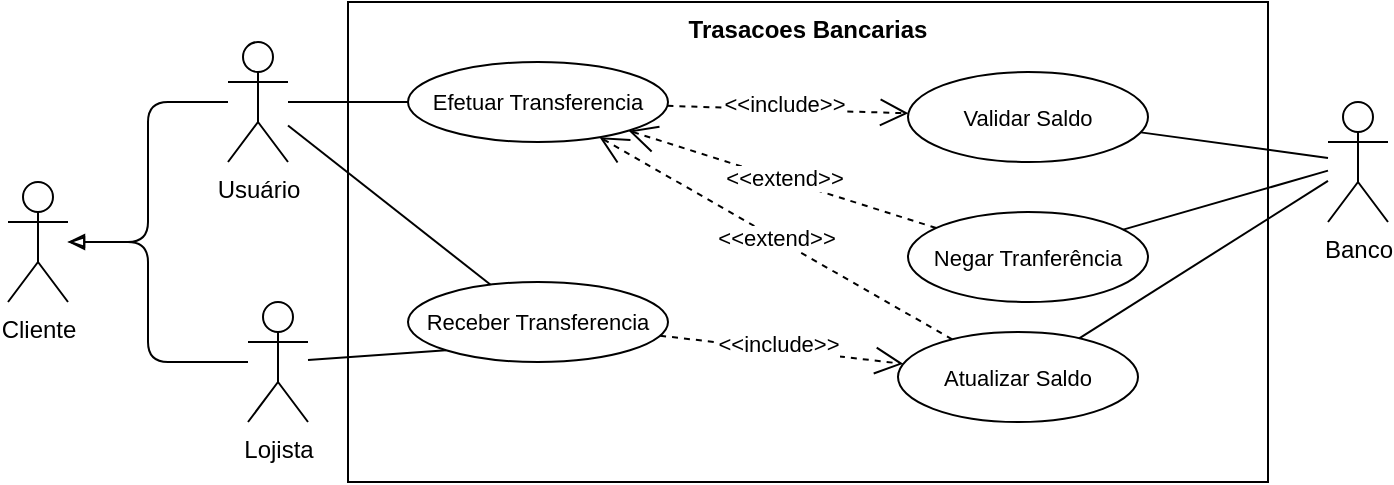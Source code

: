 <mxfile>
    <diagram id="s1gUrIjZ7Dg-Y3bCtvPx" name="Use Case">
        <mxGraphModel dx="1245" dy="810" grid="1" gridSize="10" guides="1" tooltips="1" connect="1" arrows="1" fold="1" page="1" pageScale="1" pageWidth="800" pageHeight="600" background="#FFFFFF" math="0" shadow="0">
            <root>
                <mxCell id="0"/>
                <mxCell id="1" parent="0"/>
                <mxCell id="wg1iYPNUejnfwWIsUKUp-9" style="edgeStyle=orthogonalEdgeStyle;shape=connector;rounded=1;html=1;strokeColor=default;align=center;verticalAlign=bottom;fontFamily=Helvetica;fontSize=11;fontColor=default;labelBackgroundColor=default;endArrow=none;endFill=0;endSize=12;startArrow=block;startFill=0;" parent="1" source="wg1iYPNUejnfwWIsUKUp-1" target="wg1iYPNUejnfwWIsUKUp-8" edge="1">
                    <mxGeometry relative="1" as="geometry">
                        <Array as="points">
                            <mxPoint x="125" y="300"/>
                            <mxPoint x="125" y="360"/>
                        </Array>
                    </mxGeometry>
                </mxCell>
                <mxCell id="wg1iYPNUejnfwWIsUKUp-1" value="Cliente" style="shape=umlActor;html=1;verticalLabelPosition=bottom;verticalAlign=top;align=center;" parent="1" vertex="1">
                    <mxGeometry x="55" y="270" width="30" height="60" as="geometry"/>
                </mxCell>
                <mxCell id="wg1iYPNUejnfwWIsUKUp-5" value="Trasacoes Bancarias" style="shape=rect;html=1;verticalAlign=top;fontStyle=1;whiteSpace=wrap;align=center;" parent="1" vertex="1">
                    <mxGeometry x="225" y="180" width="460" height="240" as="geometry"/>
                </mxCell>
                <mxCell id="wg1iYPNUejnfwWIsUKUp-6" value="" style="edgeStyle=orthogonalEdgeStyle;html=1;endArrow=none;endFill=0;endSize=12;verticalAlign=bottom;startArrow=blockThin;startFill=0;" parent="1" source="wg1iYPNUejnfwWIsUKUp-1" target="wg1iYPNUejnfwWIsUKUp-7" edge="1">
                    <mxGeometry width="160" relative="1" as="geometry">
                        <mxPoint x="65" y="440" as="sourcePoint"/>
                        <mxPoint x="225" y="440" as="targetPoint"/>
                        <Array as="points">
                            <mxPoint x="125" y="300"/>
                            <mxPoint x="125" y="230"/>
                        </Array>
                    </mxGeometry>
                </mxCell>
                <mxCell id="wg1iYPNUejnfwWIsUKUp-18" style="shape=connector;rounded=1;html=1;strokeColor=default;align=center;verticalAlign=bottom;fontFamily=Helvetica;fontSize=11;fontColor=default;labelBackgroundColor=default;endArrow=none;endFill=0;endSize=12;" parent="1" source="wg1iYPNUejnfwWIsUKUp-7" target="wg1iYPNUejnfwWIsUKUp-11" edge="1">
                    <mxGeometry relative="1" as="geometry"/>
                </mxCell>
                <mxCell id="wg1iYPNUejnfwWIsUKUp-7" value="Usuário" style="shape=umlActor;html=1;verticalLabelPosition=bottom;verticalAlign=top;align=center;" parent="1" vertex="1">
                    <mxGeometry x="165" y="200" width="30" height="60" as="geometry"/>
                </mxCell>
                <mxCell id="wg1iYPNUejnfwWIsUKUp-8" value="Lojista" style="shape=umlActor;html=1;verticalLabelPosition=bottom;verticalAlign=top;align=center;" parent="1" vertex="1">
                    <mxGeometry x="175" y="330" width="30" height="60" as="geometry"/>
                </mxCell>
                <mxCell id="wg1iYPNUejnfwWIsUKUp-23" style="shape=connector;rounded=1;html=1;strokeColor=default;align=center;verticalAlign=bottom;fontFamily=Helvetica;fontSize=11;fontColor=default;labelBackgroundColor=default;endArrow=none;endFill=0;endSize=12;jettySize=auto;" parent="1" source="wg1iYPNUejnfwWIsUKUp-10" target="wg1iYPNUejnfwWIsUKUp-12" edge="1">
                    <mxGeometry relative="1" as="geometry"/>
                </mxCell>
                <mxCell id="wg1iYPNUejnfwWIsUKUp-10" value="Banco" style="shape=umlActor;html=1;verticalLabelPosition=bottom;verticalAlign=top;align=center;" parent="1" vertex="1">
                    <mxGeometry x="715" y="230" width="30" height="60" as="geometry"/>
                </mxCell>
                <mxCell id="wg1iYPNUejnfwWIsUKUp-11" value="Efetuar Transferencia" style="ellipse;whiteSpace=wrap;html=1;fontFamily=Helvetica;fontSize=11;fontColor=default;labelBackgroundColor=default;" parent="1" vertex="1">
                    <mxGeometry x="255" y="210" width="130" height="40" as="geometry"/>
                </mxCell>
                <mxCell id="wg1iYPNUejnfwWIsUKUp-12" value="Validar Saldo" style="ellipse;whiteSpace=wrap;html=1;fontFamily=Helvetica;fontSize=11;fontColor=default;labelBackgroundColor=default;" parent="1" vertex="1">
                    <mxGeometry x="505" y="215" width="120" height="45" as="geometry"/>
                </mxCell>
                <mxCell id="wg1iYPNUejnfwWIsUKUp-13" value="&amp;lt;&amp;lt;include&amp;gt;&amp;gt;" style="edgeStyle=none;html=1;endArrow=open;verticalAlign=bottom;dashed=1;labelBackgroundColor=default;rounded=1;strokeColor=default;align=center;fontFamily=Helvetica;fontSize=11;fontColor=default;endSize=12;" parent="1" source="wg1iYPNUejnfwWIsUKUp-11" target="wg1iYPNUejnfwWIsUKUp-12" edge="1">
                    <mxGeometry x="-0.018" y="-6" width="160" relative="1" as="geometry">
                        <mxPoint x="385" y="310" as="sourcePoint"/>
                        <mxPoint x="545" y="310" as="targetPoint"/>
                        <mxPoint as="offset"/>
                    </mxGeometry>
                </mxCell>
                <mxCell id="wg1iYPNUejnfwWIsUKUp-15" value="Negar Tranferência" style="ellipse;whiteSpace=wrap;html=1;fontFamily=Helvetica;fontSize=11;fontColor=default;labelBackgroundColor=default;" parent="1" vertex="1">
                    <mxGeometry x="505" y="285" width="120" height="45" as="geometry"/>
                </mxCell>
                <mxCell id="wg1iYPNUejnfwWIsUKUp-16" value="&amp;lt;&amp;lt;extend&amp;gt;&amp;gt;" style="edgeStyle=none;html=1;endArrow=open;verticalAlign=bottom;dashed=1;labelBackgroundColor=default;rounded=1;strokeColor=default;align=center;fontFamily=Helvetica;fontSize=11;fontColor=default;endSize=12;" parent="1" source="wg1iYPNUejnfwWIsUKUp-15" target="wg1iYPNUejnfwWIsUKUp-11" edge="1">
                    <mxGeometry x="-0.041" y="8" width="160" relative="1" as="geometry">
                        <mxPoint x="401" y="283" as="sourcePoint"/>
                        <mxPoint x="548" y="264" as="targetPoint"/>
                        <mxPoint as="offset"/>
                    </mxGeometry>
                </mxCell>
                <mxCell id="wg1iYPNUejnfwWIsUKUp-22" style="shape=connector;rounded=1;html=1;exitX=0;exitY=1;exitDx=0;exitDy=0;strokeColor=default;align=center;verticalAlign=bottom;fontFamily=Helvetica;fontSize=11;fontColor=default;labelBackgroundColor=default;endArrow=none;endFill=0;endSize=12;" parent="1" source="wg1iYPNUejnfwWIsUKUp-19" target="wg1iYPNUejnfwWIsUKUp-8" edge="1">
                    <mxGeometry relative="1" as="geometry"/>
                </mxCell>
                <mxCell id="wg1iYPNUejnfwWIsUKUp-19" value="Receber Transferencia" style="ellipse;whiteSpace=wrap;html=1;fontFamily=Helvetica;fontSize=11;fontColor=default;labelBackgroundColor=default;" parent="1" vertex="1">
                    <mxGeometry x="255" y="320" width="130" height="40" as="geometry"/>
                </mxCell>
                <mxCell id="wg1iYPNUejnfwWIsUKUp-21" style="shape=connector;rounded=1;html=1;strokeColor=default;align=center;verticalAlign=bottom;fontFamily=Helvetica;fontSize=11;fontColor=default;labelBackgroundColor=default;endArrow=none;endFill=0;endSize=12;" parent="1" source="wg1iYPNUejnfwWIsUKUp-7" target="wg1iYPNUejnfwWIsUKUp-19" edge="1">
                    <mxGeometry relative="1" as="geometry">
                        <mxPoint x="205" y="240" as="sourcePoint"/>
                        <mxPoint x="265" y="240" as="targetPoint"/>
                    </mxGeometry>
                </mxCell>
                <mxCell id="wg1iYPNUejnfwWIsUKUp-24" style="shape=connector;rounded=1;html=1;strokeColor=default;align=center;verticalAlign=bottom;fontFamily=Helvetica;fontSize=11;fontColor=default;labelBackgroundColor=default;endArrow=none;endFill=0;endSize=12;jettySize=auto;" parent="1" source="wg1iYPNUejnfwWIsUKUp-10" target="wg1iYPNUejnfwWIsUKUp-15" edge="1">
                    <mxGeometry relative="1" as="geometry">
                        <mxPoint x="725" y="304" as="sourcePoint"/>
                        <mxPoint x="647" y="274" as="targetPoint"/>
                    </mxGeometry>
                </mxCell>
                <mxCell id="wg1iYPNUejnfwWIsUKUp-27" value="Atualizar Saldo" style="ellipse;whiteSpace=wrap;html=1;fontFamily=Helvetica;fontSize=11;fontColor=default;labelBackgroundColor=default;" parent="1" vertex="1">
                    <mxGeometry x="500" y="345" width="120" height="45" as="geometry"/>
                </mxCell>
                <mxCell id="wg1iYPNUejnfwWIsUKUp-28" value="&amp;lt;&amp;lt;include&amp;gt;&amp;gt;" style="edgeStyle=none;html=1;endArrow=open;verticalAlign=bottom;dashed=1;labelBackgroundColor=default;rounded=1;strokeColor=default;align=center;fontFamily=Helvetica;fontSize=11;fontColor=default;endSize=12;" parent="1" source="wg1iYPNUejnfwWIsUKUp-19" target="wg1iYPNUejnfwWIsUKUp-27" edge="1">
                    <mxGeometry x="-0.018" y="-6" width="160" relative="1" as="geometry">
                        <mxPoint x="380" y="362" as="sourcePoint"/>
                        <mxPoint x="540" y="440" as="targetPoint"/>
                        <mxPoint as="offset"/>
                    </mxGeometry>
                </mxCell>
                <mxCell id="wg1iYPNUejnfwWIsUKUp-29" value="&amp;lt;&amp;lt;extend&amp;gt;&amp;gt;" style="edgeStyle=none;html=1;endArrow=open;verticalAlign=bottom;dashed=1;labelBackgroundColor=default;rounded=1;strokeColor=default;align=center;fontFamily=Helvetica;fontSize=11;fontColor=default;endSize=12;" parent="1" source="wg1iYPNUejnfwWIsUKUp-27" target="wg1iYPNUejnfwWIsUKUp-11" edge="1">
                    <mxGeometry x="-0.041" y="8" width="160" relative="1" as="geometry">
                        <mxPoint x="529" y="303" as="sourcePoint"/>
                        <mxPoint x="375" y="254" as="targetPoint"/>
                        <mxPoint as="offset"/>
                    </mxGeometry>
                </mxCell>
                <mxCell id="wg1iYPNUejnfwWIsUKUp-30" style="shape=connector;rounded=1;html=1;strokeColor=default;align=center;verticalAlign=bottom;fontFamily=Helvetica;fontSize=11;fontColor=default;labelBackgroundColor=default;endArrow=none;endFill=0;endSize=12;jettySize=auto;" parent="1" source="wg1iYPNUejnfwWIsUKUp-10" target="wg1iYPNUejnfwWIsUKUp-27" edge="1">
                    <mxGeometry relative="1" as="geometry">
                        <mxPoint x="725" y="274" as="sourcePoint"/>
                        <mxPoint x="623" y="304" as="targetPoint"/>
                    </mxGeometry>
                </mxCell>
            </root>
        </mxGraphModel>
    </diagram>
    <diagram id="QcwSOuJ1z7yrf7LkCeMT" name="Classes">
        <mxGraphModel dx="1245" dy="1610" grid="0" gridSize="10" guides="1" tooltips="1" connect="1" arrows="1" fold="1" page="0" pageScale="1" pageWidth="800" pageHeight="600" math="0" shadow="0">
            <root>
                <mxCell id="0"/>
                <mxCell id="1" parent="0"/>
                <mxCell id="rLn4XZX_gqUgXameHboy-75" value="&lt;span style=&quot;font-weight: normal;&quot;&gt;&lt;i&gt;&lt;font style=&quot;color: rgb(0, 0, 0);&quot;&gt;&amp;lt;abstract&amp;gt;&lt;/font&gt;&lt;/i&gt;&lt;/span&gt;&lt;div&gt;&lt;span style=&quot;font-weight: normal;&quot;&gt;&lt;i&gt;&lt;font style=&quot;color: rgb(0, 0, 0);&quot;&gt;Usuario&lt;/font&gt;&lt;/i&gt;&lt;/span&gt;&lt;/div&gt;" style="swimlane;fontStyle=1;align=center;verticalAlign=top;childLayout=stackLayout;horizontal=1;startSize=40;horizontalStack=0;resizeParent=1;resizeParentMax=0;resizeLast=0;collapsible=1;marginBottom=0;whiteSpace=wrap;html=1;overflow=visible;noLabel=0;strokeColor=default;fontFamily=JetBrains Mono;" parent="1" vertex="1">
                    <mxGeometry x="492" y="-256" width="250" height="254.0" as="geometry"/>
                </mxCell>
                <mxCell id="rLn4XZX_gqUgXameHboy-150" value="" style="shape=table;childLayout=tableLayout;rowLines=0;columnLines=0;swimlaneHead=0;fillColor=none;startSize=0;resizeLast=0;fixedRows=0;resizeLastRow=0;expand=0;dropTarget=1;collapsible=0;container=1;pointerEvents=1;treeFolding=0;treeMoving=1;horizontal=0;swimlaneBody=0;top=1;fixDash=0;fontFamily=JetBrains Mono;" parent="rLn4XZX_gqUgXameHboy-75" vertex="1" connectable="0">
                    <mxGeometry y="40" width="250" height="150.0" as="geometry"/>
                </mxCell>
                <mxCell id="rLn4XZX_gqUgXameHboy-151" value="" style="group;resizable=0;rotatable=1;cloneable=1;deletable=1;movable=1;expand=0;dropTarget=0;recursiveResize=0;allowArrows=1;treeFolding=0;treeMoving=1;connectable=1;container=1;metaEdit=1;backgroundOutline=0;moveCells=1;collapsible=0;resizeHeight=0;fixedWidth=0;pointerEvents=1;resizeWidth=0;part=1;fontFamily=JetBrains Mono;" parent="rLn4XZX_gqUgXameHboy-150" vertex="1" connectable="0">
                    <mxGeometry width="250" height="30" as="geometry"/>
                </mxCell>
                <mxCell id="rLn4XZX_gqUgXameHboy-152" value="&lt;span style=&quot;color: rgb(0, 0, 0);&quot;&gt;+ id&lt;/span&gt;" style="text;strokeColor=none;fillColor=none;align=left;verticalAlign=top;spacingLeft=4;spacingRight=4;overflow=hidden;rotatable=0;points=[[0,0.5],[1,0.5]];portConstraint=eastwest;whiteSpace=wrap;html=1;connectable=0;allowArrows=0;recursiveResize=0;expand=0;movable=0;resizable=1;treeFolding=0;treeMoving=0;cloneable=0;deletable=0;pointerEvents=0;autosize=0;imageAspect=0;part=1;collapsible=0;fontFamily=JetBrains Mono;" parent="rLn4XZX_gqUgXameHboy-151" vertex="1">
                    <mxGeometry width="131" height="30" as="geometry">
                        <mxRectangle width="131" height="30" as="alternateBounds"/>
                    </mxGeometry>
                </mxCell>
                <mxCell id="rLn4XZX_gqUgXameHboy-153" value="UUID" style="text;strokeColor=none;fillColor=none;align=left;verticalAlign=top;spacingLeft=4;spacingRight=4;overflow=hidden;rotatable=0;points=[[0,0.5],[1,0.5]];portConstraint=eastwest;whiteSpace=wrap;html=1;connectable=0;allowArrows=0;recursiveResize=0;expand=0;movable=0;resizable=0;treeFolding=0;treeMoving=0;cloneable=0;deletable=0;pointerEvents=0;autosize=0;part=1;fontFamily=JetBrains Mono;" parent="rLn4XZX_gqUgXameHboy-151" vertex="1">
                    <mxGeometry x="131" width="119" height="30" as="geometry">
                        <mxRectangle width="119" height="30" as="alternateBounds"/>
                    </mxGeometry>
                </mxCell>
                <mxCell id="rLn4XZX_gqUgXameHboy-193" value="" style="group;resizable=0;rotatable=1;cloneable=1;deletable=1;movable=1;expand=0;dropTarget=0;recursiveResize=0;allowArrows=1;treeFolding=0;treeMoving=1;connectable=1;container=1;metaEdit=1;backgroundOutline=0;moveCells=1;collapsible=0;resizeHeight=0;fixedWidth=0;pointerEvents=1;resizeWidth=0;part=1;fontFamily=JetBrains Mono;" parent="rLn4XZX_gqUgXameHboy-150" vertex="1" connectable="0">
                    <mxGeometry y="30" width="250" height="30" as="geometry"/>
                </mxCell>
                <mxCell id="rLn4XZX_gqUgXameHboy-194" value="&lt;span style=&quot;color: rgb(0, 0, 0);&quot;&gt;+ documento&lt;/span&gt;" style="text;strokeColor=none;fillColor=none;align=left;verticalAlign=top;spacingLeft=4;spacingRight=4;overflow=hidden;rotatable=0;points=[[0,0.5],[1,0.5]];portConstraint=eastwest;whiteSpace=wrap;html=1;connectable=0;allowArrows=0;recursiveResize=0;expand=0;movable=0;resizable=1;treeFolding=0;treeMoving=0;cloneable=0;deletable=0;pointerEvents=0;autosize=0;imageAspect=0;part=1;collapsible=0;fontFamily=JetBrains Mono;" parent="rLn4XZX_gqUgXameHboy-193" vertex="1">
                    <mxGeometry width="131" height="30" as="geometry">
                        <mxRectangle width="131" height="30" as="alternateBounds"/>
                    </mxGeometry>
                </mxCell>
                <mxCell id="rLn4XZX_gqUgXameHboy-195" value="String" style="text;strokeColor=none;fillColor=none;align=left;verticalAlign=top;spacingLeft=4;spacingRight=4;overflow=hidden;rotatable=0;points=[[0,0.5],[1,0.5]];portConstraint=eastwest;whiteSpace=wrap;html=1;connectable=0;allowArrows=0;recursiveResize=0;expand=0;movable=0;resizable=0;treeFolding=0;treeMoving=0;cloneable=0;deletable=0;pointerEvents=0;autosize=0;part=1;fontFamily=JetBrains Mono;" parent="rLn4XZX_gqUgXameHboy-193" vertex="1">
                    <mxGeometry x="131" width="119" height="30" as="geometry">
                        <mxRectangle width="119" height="30" as="alternateBounds"/>
                    </mxGeometry>
                </mxCell>
                <mxCell id="rLn4XZX_gqUgXameHboy-187" value="" style="group;resizable=0;rotatable=1;cloneable=1;deletable=1;movable=1;expand=0;dropTarget=0;recursiveResize=0;allowArrows=1;treeFolding=0;treeMoving=1;connectable=1;container=1;metaEdit=1;backgroundOutline=0;moveCells=1;collapsible=0;resizeHeight=0;fixedWidth=0;pointerEvents=1;resizeWidth=0;part=1;fontFamily=JetBrains Mono;" parent="rLn4XZX_gqUgXameHboy-150" vertex="1" connectable="0">
                    <mxGeometry y="60" width="250" height="30" as="geometry"/>
                </mxCell>
                <mxCell id="rLn4XZX_gqUgXameHboy-188" value="&lt;span style=&quot;color: rgb(0, 0, 0);&quot;&gt;+ nomeCompleto&lt;/span&gt;" style="text;strokeColor=none;fillColor=none;align=left;verticalAlign=top;spacingLeft=4;spacingRight=4;overflow=hidden;rotatable=0;points=[[0,0.5],[1,0.5]];portConstraint=eastwest;whiteSpace=wrap;html=1;connectable=0;allowArrows=0;recursiveResize=0;expand=0;movable=0;resizable=1;treeFolding=0;treeMoving=0;cloneable=0;deletable=0;pointerEvents=0;autosize=0;imageAspect=0;part=1;collapsible=0;fontFamily=JetBrains Mono;" parent="rLn4XZX_gqUgXameHboy-187" vertex="1">
                    <mxGeometry width="131" height="30" as="geometry">
                        <mxRectangle width="131" height="30" as="alternateBounds"/>
                    </mxGeometry>
                </mxCell>
                <mxCell id="rLn4XZX_gqUgXameHboy-189" value="String" style="text;strokeColor=none;fillColor=none;align=left;verticalAlign=top;spacingLeft=4;spacingRight=4;overflow=hidden;rotatable=0;points=[[0,0.5],[1,0.5]];portConstraint=eastwest;whiteSpace=wrap;html=1;connectable=0;allowArrows=0;recursiveResize=0;expand=0;movable=0;resizable=0;treeFolding=0;treeMoving=0;cloneable=0;deletable=0;pointerEvents=0;autosize=0;part=1;fontFamily=JetBrains Mono;" parent="rLn4XZX_gqUgXameHboy-187" vertex="1">
                    <mxGeometry x="131" width="119" height="30" as="geometry">
                        <mxRectangle width="119" height="30" as="alternateBounds"/>
                    </mxGeometry>
                </mxCell>
                <mxCell id="rLn4XZX_gqUgXameHboy-190" value="" style="group;resizable=0;rotatable=1;cloneable=1;deletable=1;movable=1;expand=0;dropTarget=0;recursiveResize=0;allowArrows=1;treeFolding=0;treeMoving=1;connectable=1;container=1;metaEdit=1;backgroundOutline=0;moveCells=1;collapsible=0;resizeHeight=0;fixedWidth=0;pointerEvents=1;resizeWidth=0;part=1;fontFamily=JetBrains Mono;" parent="rLn4XZX_gqUgXameHboy-150" vertex="1" connectable="0">
                    <mxGeometry y="90" width="250" height="30" as="geometry"/>
                </mxCell>
                <mxCell id="rLn4XZX_gqUgXameHboy-191" value="&lt;span style=&quot;color: rgb(0, 0, 0);&quot;&gt;+ email&lt;/span&gt;" style="text;strokeColor=none;fillColor=none;align=left;verticalAlign=top;spacingLeft=4;spacingRight=4;overflow=hidden;rotatable=0;points=[[0,0.5],[1,0.5]];portConstraint=eastwest;whiteSpace=wrap;html=1;connectable=0;allowArrows=0;recursiveResize=0;expand=0;movable=0;resizable=1;treeFolding=0;treeMoving=0;cloneable=0;deletable=0;pointerEvents=0;autosize=0;imageAspect=0;part=1;collapsible=0;fontFamily=JetBrains Mono;" parent="rLn4XZX_gqUgXameHboy-190" vertex="1">
                    <mxGeometry width="131" height="30" as="geometry">
                        <mxRectangle width="131" height="30" as="alternateBounds"/>
                    </mxGeometry>
                </mxCell>
                <mxCell id="rLn4XZX_gqUgXameHboy-192" value="String" style="text;strokeColor=none;fillColor=none;align=left;verticalAlign=top;spacingLeft=4;spacingRight=4;overflow=hidden;rotatable=0;points=[[0,0.5],[1,0.5]];portConstraint=eastwest;whiteSpace=wrap;html=1;connectable=0;allowArrows=0;recursiveResize=0;expand=0;movable=0;resizable=0;treeFolding=0;treeMoving=0;cloneable=0;deletable=0;pointerEvents=0;autosize=0;part=1;fontFamily=JetBrains Mono;" parent="rLn4XZX_gqUgXameHboy-190" vertex="1">
                    <mxGeometry x="131" width="119" height="30" as="geometry">
                        <mxRectangle width="119" height="30" as="alternateBounds"/>
                    </mxGeometry>
                </mxCell>
                <mxCell id="rLn4XZX_gqUgXameHboy-196" value="" style="group;resizable=0;rotatable=1;cloneable=1;deletable=1;movable=1;expand=0;dropTarget=0;recursiveResize=0;allowArrows=1;treeFolding=0;treeMoving=1;connectable=1;container=1;metaEdit=1;backgroundOutline=0;moveCells=1;collapsible=0;resizeHeight=0;fixedWidth=0;pointerEvents=1;resizeWidth=0;part=1;fontFamily=JetBrains Mono;" parent="rLn4XZX_gqUgXameHboy-150" vertex="1" connectable="0">
                    <mxGeometry y="120" width="250" height="30" as="geometry"/>
                </mxCell>
                <mxCell id="rLn4XZX_gqUgXameHboy-197" value="&lt;span style=&quot;color: rgb(0, 0, 0);&quot;&gt;+ senha&lt;/span&gt;" style="text;strokeColor=none;fillColor=none;align=left;verticalAlign=top;spacingLeft=4;spacingRight=4;overflow=hidden;rotatable=0;points=[[0,0.5],[1,0.5]];portConstraint=eastwest;whiteSpace=wrap;html=1;connectable=0;allowArrows=0;recursiveResize=0;expand=0;movable=0;resizable=1;treeFolding=0;treeMoving=0;cloneable=0;deletable=0;pointerEvents=0;autosize=0;imageAspect=0;part=1;collapsible=0;fontFamily=JetBrains Mono;" parent="rLn4XZX_gqUgXameHboy-196" vertex="1">
                    <mxGeometry width="131" height="30" as="geometry">
                        <mxRectangle width="131" height="30" as="alternateBounds"/>
                    </mxGeometry>
                </mxCell>
                <mxCell id="rLn4XZX_gqUgXameHboy-198" value="String" style="text;strokeColor=none;fillColor=none;align=left;verticalAlign=top;spacingLeft=4;spacingRight=4;overflow=hidden;rotatable=0;points=[[0,0.5],[1,0.5]];portConstraint=eastwest;whiteSpace=wrap;html=1;connectable=0;allowArrows=0;recursiveResize=0;expand=0;movable=0;resizable=0;treeFolding=0;treeMoving=0;cloneable=0;deletable=0;pointerEvents=0;autosize=0;part=1;fontFamily=JetBrains Mono;" parent="rLn4XZX_gqUgXameHboy-196" vertex="1">
                    <mxGeometry x="131" width="119" height="30" as="geometry">
                        <mxRectangle width="119" height="30" as="alternateBounds"/>
                    </mxGeometry>
                </mxCell>
                <mxCell id="rLn4XZX_gqUgXameHboy-148" value="" style="shape=table;childLayout=tableLayout;rowLines=0;columnLines=0;swimlaneHead=0;fillColor=none;startSize=0;resizeLast=0;fixedRows=0;resizeLastRow=0;expand=0;dropTarget=1;collapsible=0;container=1;pointerEvents=1;treeFolding=0;treeMoving=1;horizontal=0;swimlaneBody=0;top=1;fixDash=0;fontFamily=JetBrains Mono;" parent="rLn4XZX_gqUgXameHboy-75" vertex="1" connectable="0">
                    <mxGeometry y="190.0" width="250" height="64" as="geometry"/>
                </mxCell>
                <mxCell id="rLn4XZX_gqUgXameHboy-121" value="" style="group;resizable=0;rotatable=1;cloneable=1;deletable=1;movable=1;expand=0;dropTarget=0;recursiveResize=0;allowArrows=1;treeFolding=0;treeMoving=1;connectable=1;container=1;metaEdit=1;backgroundOutline=0;moveCells=1;collapsible=0;resizeHeight=0;fixedWidth=0;pointerEvents=1;resizeWidth=0;part=1;fontFamily=JetBrains Mono;" parent="rLn4XZX_gqUgXameHboy-148" vertex="1" connectable="0">
                    <mxGeometry width="250" height="32" as="geometry"/>
                </mxCell>
                <mxCell id="rLn4XZX_gqUgXameHboy-122" value="&lt;span style=&quot;color: rgb(0, 0, 0);&quot;&gt;+ method (type)&lt;/span&gt;" style="text;strokeColor=none;fillColor=none;align=left;verticalAlign=top;spacingLeft=4;spacingRight=4;overflow=hidden;rotatable=0;points=[[0,0.5],[1,0.5]];portConstraint=eastwest;whiteSpace=wrap;html=1;connectable=0;allowArrows=0;recursiveResize=0;expand=0;movable=0;resizable=1;treeFolding=0;treeMoving=0;cloneable=0;deletable=0;pointerEvents=0;autosize=0;imageAspect=0;part=1;collapsible=0;fontFamily=JetBrains Mono;" parent="rLn4XZX_gqUgXameHboy-121" vertex="1">
                    <mxGeometry width="131" height="32" as="geometry">
                        <mxRectangle width="131" height="32" as="alternateBounds"/>
                    </mxGeometry>
                </mxCell>
                <mxCell id="rLn4XZX_gqUgXameHboy-123" value="type" style="text;strokeColor=none;fillColor=none;align=left;verticalAlign=top;spacingLeft=4;spacingRight=4;overflow=hidden;rotatable=0;points=[[0,0.5],[1,0.5]];portConstraint=eastwest;whiteSpace=wrap;html=1;connectable=0;allowArrows=0;recursiveResize=0;expand=0;movable=0;resizable=0;treeFolding=0;treeMoving=0;cloneable=0;deletable=0;pointerEvents=0;autosize=0;part=1;fontFamily=JetBrains Mono;" parent="rLn4XZX_gqUgXameHboy-121" vertex="1">
                    <mxGeometry x="131" width="119" height="32" as="geometry">
                        <mxRectangle width="119" height="32" as="alternateBounds"/>
                    </mxGeometry>
                </mxCell>
                <mxCell id="rLn4XZX_gqUgXameHboy-124" value="" style="group;resizable=0;rotatable=1;cloneable=1;deletable=1;movable=1;expand=0;dropTarget=0;recursiveResize=0;allowArrows=1;treeFolding=0;treeMoving=1;connectable=1;container=1;metaEdit=1;backgroundOutline=0;moveCells=1;collapsible=0;fontFamily=JetBrains Mono;" parent="rLn4XZX_gqUgXameHboy-148" vertex="1" connectable="0">
                    <mxGeometry y="32" width="250" height="32" as="geometry"/>
                </mxCell>
                <mxCell id="rLn4XZX_gqUgXameHboy-125" value="+ method (type)" style="text;strokeColor=none;fillColor=none;align=left;verticalAlign=top;spacingLeft=4;spacingRight=4;overflow=hidden;rotatable=0;points=[[0,0.5],[1,0.5]];portConstraint=eastwest;whiteSpace=wrap;html=1;connectable=0;allowArrows=0;recursiveResize=0;expand=0;movable=0;resizable=0;treeFolding=0;treeMoving=0;cloneable=0;deletable=0;pointerEvents=0;autosize=0;imageAspect=0;part=1;fontFamily=JetBrains Mono;" parent="rLn4XZX_gqUgXameHboy-124" vertex="1">
                    <mxGeometry width="131" height="32" as="geometry">
                        <mxRectangle width="131" height="32" as="alternateBounds"/>
                    </mxGeometry>
                </mxCell>
                <mxCell id="rLn4XZX_gqUgXameHboy-126" value="type" style="text;strokeColor=none;fillColor=none;align=left;verticalAlign=top;spacingLeft=4;spacingRight=4;overflow=hidden;rotatable=0;points=[[0,0.5],[1,0.5]];portConstraint=eastwest;whiteSpace=wrap;html=1;connectable=0;allowArrows=0;recursiveResize=0;expand=0;movable=0;resizable=0;treeFolding=0;treeMoving=0;cloneable=0;deletable=0;pointerEvents=0;autosize=0;part=1;fontFamily=JetBrains Mono;" parent="rLn4XZX_gqUgXameHboy-124" vertex="1">
                    <mxGeometry x="131" width="119" height="32" as="geometry">
                        <mxRectangle width="119" height="32" as="alternateBounds"/>
                    </mxGeometry>
                </mxCell>
                <mxCell id="rLn4XZX_gqUgXameHboy-157" value="&lt;div&gt;&lt;i style=&quot;&quot;&gt;&lt;font style=&quot;color: rgb(0, 0, 0);&quot;&gt;UsuarioConsumidor&lt;/font&gt;&lt;/i&gt;&lt;/div&gt;" style="swimlane;fontStyle=1;align=center;verticalAlign=top;childLayout=stackLayout;horizontal=1;startSize=28;horizontalStack=0;resizeParent=1;resizeParentMax=0;resizeLast=0;collapsible=1;marginBottom=0;whiteSpace=wrap;html=1;overflow=visible;noLabel=0;strokeColor=default;swimlaneLine=1;fontFamily=JetBrains Mono;" parent="1" vertex="1">
                    <mxGeometry x="502" y="63" width="230" height="154.0" as="geometry"/>
                </mxCell>
                <mxCell id="rLn4XZX_gqUgXameHboy-158" value="" style="shape=table;childLayout=tableLayout;rowLines=0;columnLines=0;swimlaneHead=0;fillColor=none;startSize=0;resizeLast=0;fixedRows=0;resizeLastRow=0;expand=0;dropTarget=1;collapsible=0;container=1;pointerEvents=1;treeFolding=0;treeMoving=1;horizontal=0;swimlaneBody=0;top=1;fixDash=0;fontFamily=JetBrains Mono;" parent="rLn4XZX_gqUgXameHboy-157" vertex="1" connectable="0">
                    <mxGeometry y="28" width="230" height="62.0" as="geometry"/>
                </mxCell>
                <mxCell id="rLn4XZX_gqUgXameHboy-159" value="" style="group;resizable=0;rotatable=1;cloneable=1;deletable=1;movable=1;expand=0;dropTarget=0;recursiveResize=0;allowArrows=1;treeFolding=0;treeMoving=1;connectable=1;container=1;metaEdit=1;backgroundOutline=0;moveCells=1;collapsible=0;resizeHeight=0;fixedWidth=0;pointerEvents=1;resizeWidth=0;part=1;fontFamily=JetBrains Mono;" parent="rLn4XZX_gqUgXameHboy-158" vertex="1" connectable="0">
                    <mxGeometry width="230" height="30" as="geometry"/>
                </mxCell>
                <mxCell id="rLn4XZX_gqUgXameHboy-160" value="&lt;span style=&quot;color: rgb(0, 0, 0);&quot;&gt;+ field&lt;/span&gt;" style="text;strokeColor=none;fillColor=none;align=left;verticalAlign=top;spacingLeft=4;spacingRight=4;overflow=hidden;rotatable=0;points=[[0,0.5],[1,0.5]];portConstraint=eastwest;whiteSpace=wrap;html=1;connectable=0;allowArrows=0;recursiveResize=0;expand=0;movable=0;resizable=1;treeFolding=0;treeMoving=0;cloneable=0;deletable=0;pointerEvents=0;autosize=0;imageAspect=0;part=1;collapsible=0;fontFamily=JetBrains Mono;" parent="rLn4XZX_gqUgXameHboy-159" vertex="1">
                    <mxGeometry width="121" height="30" as="geometry">
                        <mxRectangle width="121" height="30" as="alternateBounds"/>
                    </mxGeometry>
                </mxCell>
                <mxCell id="rLn4XZX_gqUgXameHboy-161" value="type" style="text;strokeColor=none;fillColor=none;align=left;verticalAlign=top;spacingLeft=4;spacingRight=4;overflow=hidden;rotatable=0;points=[[0,0.5],[1,0.5]];portConstraint=eastwest;whiteSpace=wrap;html=1;connectable=0;allowArrows=0;recursiveResize=0;expand=0;movable=0;resizable=0;treeFolding=0;treeMoving=0;cloneable=0;deletable=0;pointerEvents=0;autosize=0;part=1;fontFamily=JetBrains Mono;" parent="rLn4XZX_gqUgXameHboy-159" vertex="1">
                    <mxGeometry x="121" width="109" height="30" as="geometry">
                        <mxRectangle width="109" height="30" as="alternateBounds"/>
                    </mxGeometry>
                </mxCell>
                <mxCell id="rLn4XZX_gqUgXameHboy-162" value="" style="group;resizable=0;rotatable=1;cloneable=1;deletable=1;movable=1;expand=0;dropTarget=0;recursiveResize=0;allowArrows=1;treeFolding=0;treeMoving=1;connectable=1;container=1;metaEdit=1;backgroundOutline=0;moveCells=1;collapsible=0;fontFamily=JetBrains Mono;" parent="rLn4XZX_gqUgXameHboy-158" vertex="1" connectable="0">
                    <mxGeometry y="30" width="230" height="32" as="geometry"/>
                </mxCell>
                <mxCell id="rLn4XZX_gqUgXameHboy-163" value="&lt;span style=&quot;color: rgb(0, 0, 0);&quot;&gt;+ field&lt;/span&gt;" style="text;strokeColor=none;fillColor=none;align=left;verticalAlign=top;spacingLeft=4;spacingRight=4;overflow=hidden;rotatable=0;points=[[0,0.5],[1,0.5]];portConstraint=eastwest;whiteSpace=wrap;html=1;connectable=0;allowArrows=0;recursiveResize=0;expand=0;movable=0;resizable=0;treeFolding=0;treeMoving=0;cloneable=0;deletable=0;pointerEvents=0;autosize=0;imageAspect=0;part=1;fontFamily=JetBrains Mono;" parent="rLn4XZX_gqUgXameHboy-162" vertex="1">
                    <mxGeometry width="121" height="32" as="geometry">
                        <mxRectangle width="121" height="32" as="alternateBounds"/>
                    </mxGeometry>
                </mxCell>
                <mxCell id="rLn4XZX_gqUgXameHboy-164" value="type" style="text;strokeColor=none;fillColor=none;align=left;verticalAlign=top;spacingLeft=4;spacingRight=4;overflow=hidden;rotatable=0;points=[[0,0.5],[1,0.5]];portConstraint=eastwest;whiteSpace=wrap;html=1;connectable=0;allowArrows=0;recursiveResize=0;expand=0;movable=0;resizable=0;treeFolding=0;treeMoving=0;cloneable=0;deletable=0;pointerEvents=0;autosize=0;part=1;fontFamily=JetBrains Mono;" parent="rLn4XZX_gqUgXameHboy-162" vertex="1">
                    <mxGeometry x="121" width="109" height="32" as="geometry">
                        <mxRectangle width="109" height="32" as="alternateBounds"/>
                    </mxGeometry>
                </mxCell>
                <mxCell id="rLn4XZX_gqUgXameHboy-165" value="" style="shape=table;childLayout=tableLayout;rowLines=0;columnLines=0;swimlaneHead=0;fillColor=none;startSize=0;resizeLast=0;fixedRows=0;resizeLastRow=0;expand=0;dropTarget=1;collapsible=0;container=1;pointerEvents=1;treeFolding=0;treeMoving=1;horizontal=0;swimlaneBody=0;top=1;fixDash=0;fontFamily=JetBrains Mono;" parent="rLn4XZX_gqUgXameHboy-157" vertex="1" connectable="0">
                    <mxGeometry y="90.0" width="230" height="64" as="geometry"/>
                </mxCell>
                <mxCell id="rLn4XZX_gqUgXameHboy-166" value="" style="group;resizable=0;rotatable=1;cloneable=1;deletable=1;movable=1;expand=0;dropTarget=0;recursiveResize=0;allowArrows=1;treeFolding=0;treeMoving=1;connectable=1;container=1;metaEdit=1;backgroundOutline=0;moveCells=1;collapsible=0;resizeHeight=0;fixedWidth=0;pointerEvents=1;resizeWidth=0;part=1;fontFamily=JetBrains Mono;" parent="rLn4XZX_gqUgXameHboy-165" vertex="1" connectable="0">
                    <mxGeometry width="230" height="32" as="geometry"/>
                </mxCell>
                <mxCell id="rLn4XZX_gqUgXameHboy-167" value="&lt;span style=&quot;color: rgb(0, 0, 0);&quot;&gt;+ method (type)&lt;/span&gt;" style="text;strokeColor=none;fillColor=none;align=left;verticalAlign=top;spacingLeft=4;spacingRight=4;overflow=hidden;rotatable=0;points=[[0,0.5],[1,0.5]];portConstraint=eastwest;whiteSpace=wrap;html=1;connectable=0;allowArrows=0;recursiveResize=0;expand=0;movable=0;resizable=1;treeFolding=0;treeMoving=0;cloneable=0;deletable=0;pointerEvents=0;autosize=0;imageAspect=0;part=1;collapsible=0;fontFamily=JetBrains Mono;" parent="rLn4XZX_gqUgXameHboy-166" vertex="1">
                    <mxGeometry width="121" height="32" as="geometry">
                        <mxRectangle width="121" height="32" as="alternateBounds"/>
                    </mxGeometry>
                </mxCell>
                <mxCell id="rLn4XZX_gqUgXameHboy-168" value="type" style="text;strokeColor=none;fillColor=none;align=left;verticalAlign=top;spacingLeft=4;spacingRight=4;overflow=hidden;rotatable=0;points=[[0,0.5],[1,0.5]];portConstraint=eastwest;whiteSpace=wrap;html=1;connectable=0;allowArrows=0;recursiveResize=0;expand=0;movable=0;resizable=0;treeFolding=0;treeMoving=0;cloneable=0;deletable=0;pointerEvents=0;autosize=0;part=1;fontFamily=JetBrains Mono;" parent="rLn4XZX_gqUgXameHboy-166" vertex="1">
                    <mxGeometry x="121" width="109" height="32" as="geometry">
                        <mxRectangle width="109" height="32" as="alternateBounds"/>
                    </mxGeometry>
                </mxCell>
                <mxCell id="rLn4XZX_gqUgXameHboy-169" value="" style="group;resizable=0;rotatable=1;cloneable=1;deletable=1;movable=1;expand=0;dropTarget=0;recursiveResize=0;allowArrows=1;treeFolding=0;treeMoving=1;connectable=1;container=1;metaEdit=1;backgroundOutline=0;moveCells=1;collapsible=0;fontFamily=JetBrains Mono;" parent="rLn4XZX_gqUgXameHboy-165" vertex="1" connectable="0">
                    <mxGeometry y="32" width="230" height="32" as="geometry"/>
                </mxCell>
                <mxCell id="rLn4XZX_gqUgXameHboy-170" value="+ method (type)" style="text;strokeColor=none;fillColor=none;align=left;verticalAlign=top;spacingLeft=4;spacingRight=4;overflow=hidden;rotatable=0;points=[[0,0.5],[1,0.5]];portConstraint=eastwest;whiteSpace=wrap;html=1;connectable=0;allowArrows=0;recursiveResize=0;expand=0;movable=0;resizable=0;treeFolding=0;treeMoving=0;cloneable=0;deletable=0;pointerEvents=0;autosize=0;imageAspect=0;part=1;fontFamily=JetBrains Mono;" parent="rLn4XZX_gqUgXameHboy-169" vertex="1">
                    <mxGeometry width="121" height="32" as="geometry">
                        <mxRectangle width="121" height="32" as="alternateBounds"/>
                    </mxGeometry>
                </mxCell>
                <mxCell id="rLn4XZX_gqUgXameHboy-171" value="type" style="text;strokeColor=none;fillColor=none;align=left;verticalAlign=top;spacingLeft=4;spacingRight=4;overflow=hidden;rotatable=0;points=[[0,0.5],[1,0.5]];portConstraint=eastwest;whiteSpace=wrap;html=1;connectable=0;allowArrows=0;recursiveResize=0;expand=0;movable=0;resizable=0;treeFolding=0;treeMoving=0;cloneable=0;deletable=0;pointerEvents=0;autosize=0;part=1;fontFamily=JetBrains Mono;" parent="rLn4XZX_gqUgXameHboy-169" vertex="1">
                    <mxGeometry x="121" width="109" height="32" as="geometry">
                        <mxRectangle width="109" height="32" as="alternateBounds"/>
                    </mxGeometry>
                </mxCell>
                <mxCell id="b9VkwipL_z8cOcfe64Q0-53" style="edgeStyle=orthogonalEdgeStyle;shape=connector;rounded=1;html=1;exitX=0.5;exitY=0;exitDx=0;exitDy=0;strokeColor=default;align=center;verticalAlign=middle;fontFamily=Helvetica;fontSize=11;fontColor=default;labelBackgroundColor=default;startSize=12;endArrow=none;endFill=0;endSize=12;dashed=1;" parent="1" source="rLn4XZX_gqUgXameHboy-172" edge="1">
                    <mxGeometry relative="1" as="geometry">
                        <mxPoint x="617" y="-559" as="targetPoint"/>
                    </mxGeometry>
                </mxCell>
                <mxCell id="rLn4XZX_gqUgXameHboy-172" value="&lt;div&gt;&lt;i style=&quot;&quot;&gt;&lt;font style=&quot;color: rgb(0, 0, 0);&quot;&gt;UsuarioLojista&lt;/font&gt;&lt;/i&gt;&lt;/div&gt;" style="swimlane;fontStyle=1;align=center;verticalAlign=top;childLayout=stackLayout;horizontal=1;startSize=28;horizontalStack=0;resizeParent=1;resizeParentMax=0;resizeLast=0;collapsible=1;marginBottom=0;whiteSpace=wrap;html=1;overflow=visible;noLabel=0;strokeColor=default;swimlaneLine=1;fontFamily=JetBrains Mono;" parent="1" vertex="1">
                    <mxGeometry x="502" y="-501" width="230" height="154.0" as="geometry"/>
                </mxCell>
                <mxCell id="rLn4XZX_gqUgXameHboy-173" value="" style="shape=table;childLayout=tableLayout;rowLines=0;columnLines=0;swimlaneHead=0;fillColor=none;startSize=0;resizeLast=0;fixedRows=0;resizeLastRow=0;expand=0;dropTarget=1;collapsible=0;container=1;pointerEvents=1;treeFolding=0;treeMoving=1;horizontal=0;swimlaneBody=0;top=1;fixDash=0;fontFamily=JetBrains Mono;" parent="rLn4XZX_gqUgXameHboy-172" vertex="1" connectable="0">
                    <mxGeometry y="28" width="230" height="62.0" as="geometry"/>
                </mxCell>
                <mxCell id="rLn4XZX_gqUgXameHboy-174" value="" style="group;resizable=0;rotatable=1;cloneable=1;deletable=1;movable=1;expand=0;dropTarget=0;recursiveResize=0;allowArrows=1;treeFolding=0;treeMoving=1;connectable=1;container=1;metaEdit=1;backgroundOutline=0;moveCells=1;collapsible=0;resizeHeight=0;fixedWidth=0;pointerEvents=1;resizeWidth=0;part=1;fontFamily=JetBrains Mono;" parent="rLn4XZX_gqUgXameHboy-173" vertex="1" connectable="0">
                    <mxGeometry width="230" height="30" as="geometry"/>
                </mxCell>
                <mxCell id="rLn4XZX_gqUgXameHboy-175" value="&lt;span style=&quot;color: rgb(0, 0, 0);&quot;&gt;+ field&lt;/span&gt;" style="text;strokeColor=none;fillColor=none;align=left;verticalAlign=top;spacingLeft=4;spacingRight=4;overflow=hidden;rotatable=0;points=[[0,0.5],[1,0.5]];portConstraint=eastwest;whiteSpace=wrap;html=1;connectable=0;allowArrows=0;recursiveResize=0;expand=0;movable=0;resizable=1;treeFolding=0;treeMoving=0;cloneable=0;deletable=0;pointerEvents=0;autosize=0;imageAspect=0;part=1;collapsible=0;fontFamily=JetBrains Mono;" parent="rLn4XZX_gqUgXameHboy-174" vertex="1">
                    <mxGeometry width="121" height="30" as="geometry">
                        <mxRectangle width="121" height="30" as="alternateBounds"/>
                    </mxGeometry>
                </mxCell>
                <mxCell id="rLn4XZX_gqUgXameHboy-176" value="type" style="text;strokeColor=none;fillColor=none;align=left;verticalAlign=top;spacingLeft=4;spacingRight=4;overflow=hidden;rotatable=0;points=[[0,0.5],[1,0.5]];portConstraint=eastwest;whiteSpace=wrap;html=1;connectable=0;allowArrows=0;recursiveResize=0;expand=0;movable=0;resizable=0;treeFolding=0;treeMoving=0;cloneable=0;deletable=0;pointerEvents=0;autosize=0;part=1;fontFamily=JetBrains Mono;" parent="rLn4XZX_gqUgXameHboy-174" vertex="1">
                    <mxGeometry x="121" width="109" height="30" as="geometry">
                        <mxRectangle width="109" height="30" as="alternateBounds"/>
                    </mxGeometry>
                </mxCell>
                <mxCell id="rLn4XZX_gqUgXameHboy-177" value="" style="group;resizable=0;rotatable=1;cloneable=1;deletable=1;movable=1;expand=0;dropTarget=0;recursiveResize=0;allowArrows=1;treeFolding=0;treeMoving=1;connectable=1;container=1;metaEdit=1;backgroundOutline=0;moveCells=1;collapsible=0;fontFamily=JetBrains Mono;" parent="rLn4XZX_gqUgXameHboy-173" vertex="1" connectable="0">
                    <mxGeometry y="30" width="230" height="32" as="geometry"/>
                </mxCell>
                <mxCell id="rLn4XZX_gqUgXameHboy-178" value="&lt;span style=&quot;color: rgb(0, 0, 0);&quot;&gt;+ field&lt;/span&gt;" style="text;strokeColor=none;fillColor=none;align=left;verticalAlign=top;spacingLeft=4;spacingRight=4;overflow=hidden;rotatable=0;points=[[0,0.5],[1,0.5]];portConstraint=eastwest;whiteSpace=wrap;html=1;connectable=0;allowArrows=0;recursiveResize=0;expand=0;movable=0;resizable=0;treeFolding=0;treeMoving=0;cloneable=0;deletable=0;pointerEvents=0;autosize=0;imageAspect=0;part=1;fontFamily=JetBrains Mono;" parent="rLn4XZX_gqUgXameHboy-177" vertex="1">
                    <mxGeometry width="121" height="32" as="geometry">
                        <mxRectangle width="121" height="32" as="alternateBounds"/>
                    </mxGeometry>
                </mxCell>
                <mxCell id="rLn4XZX_gqUgXameHboy-179" value="type" style="text;strokeColor=none;fillColor=none;align=left;verticalAlign=top;spacingLeft=4;spacingRight=4;overflow=hidden;rotatable=0;points=[[0,0.5],[1,0.5]];portConstraint=eastwest;whiteSpace=wrap;html=1;connectable=0;allowArrows=0;recursiveResize=0;expand=0;movable=0;resizable=0;treeFolding=0;treeMoving=0;cloneable=0;deletable=0;pointerEvents=0;autosize=0;part=1;fontFamily=JetBrains Mono;" parent="rLn4XZX_gqUgXameHboy-177" vertex="1">
                    <mxGeometry x="121" width="109" height="32" as="geometry">
                        <mxRectangle width="109" height="32" as="alternateBounds"/>
                    </mxGeometry>
                </mxCell>
                <mxCell id="rLn4XZX_gqUgXameHboy-180" value="" style="shape=table;childLayout=tableLayout;rowLines=0;columnLines=0;swimlaneHead=0;fillColor=none;startSize=0;resizeLast=0;fixedRows=0;resizeLastRow=0;expand=0;dropTarget=1;collapsible=0;container=1;pointerEvents=1;treeFolding=0;treeMoving=1;horizontal=0;swimlaneBody=0;top=1;fixDash=0;fontFamily=JetBrains Mono;" parent="rLn4XZX_gqUgXameHboy-172" vertex="1" connectable="0">
                    <mxGeometry y="90.0" width="230" height="64" as="geometry"/>
                </mxCell>
                <mxCell id="rLn4XZX_gqUgXameHboy-181" value="" style="group;resizable=0;rotatable=1;cloneable=1;deletable=1;movable=1;expand=0;dropTarget=0;recursiveResize=0;allowArrows=1;treeFolding=0;treeMoving=1;connectable=1;container=1;metaEdit=1;backgroundOutline=0;moveCells=1;collapsible=0;resizeHeight=0;fixedWidth=0;pointerEvents=1;resizeWidth=0;part=1;fontFamily=JetBrains Mono;" parent="rLn4XZX_gqUgXameHboy-180" vertex="1" connectable="0">
                    <mxGeometry width="230" height="32" as="geometry"/>
                </mxCell>
                <mxCell id="rLn4XZX_gqUgXameHboy-182" value="&lt;span style=&quot;color: rgb(0, 0, 0);&quot;&gt;+ method (type)&lt;/span&gt;" style="text;strokeColor=none;fillColor=none;align=left;verticalAlign=top;spacingLeft=4;spacingRight=4;overflow=hidden;rotatable=0;points=[[0,0.5],[1,0.5]];portConstraint=eastwest;whiteSpace=wrap;html=1;connectable=0;allowArrows=0;recursiveResize=0;expand=0;movable=0;resizable=1;treeFolding=0;treeMoving=0;cloneable=0;deletable=0;pointerEvents=0;autosize=0;imageAspect=0;part=1;collapsible=0;fontFamily=JetBrains Mono;" parent="rLn4XZX_gqUgXameHboy-181" vertex="1">
                    <mxGeometry width="121" height="32" as="geometry">
                        <mxRectangle width="121" height="32" as="alternateBounds"/>
                    </mxGeometry>
                </mxCell>
                <mxCell id="rLn4XZX_gqUgXameHboy-183" value="type" style="text;strokeColor=none;fillColor=none;align=left;verticalAlign=top;spacingLeft=4;spacingRight=4;overflow=hidden;rotatable=0;points=[[0,0.5],[1,0.5]];portConstraint=eastwest;whiteSpace=wrap;html=1;connectable=0;allowArrows=0;recursiveResize=0;expand=0;movable=0;resizable=0;treeFolding=0;treeMoving=0;cloneable=0;deletable=0;pointerEvents=0;autosize=0;part=1;fontFamily=JetBrains Mono;" parent="rLn4XZX_gqUgXameHboy-181" vertex="1">
                    <mxGeometry x="121" width="109" height="32" as="geometry">
                        <mxRectangle width="109" height="32" as="alternateBounds"/>
                    </mxGeometry>
                </mxCell>
                <mxCell id="rLn4XZX_gqUgXameHboy-184" value="" style="group;resizable=0;rotatable=1;cloneable=1;deletable=1;movable=1;expand=0;dropTarget=0;recursiveResize=0;allowArrows=1;treeFolding=0;treeMoving=1;connectable=1;container=1;metaEdit=1;backgroundOutline=0;moveCells=1;collapsible=0;fontFamily=JetBrains Mono;" parent="rLn4XZX_gqUgXameHboy-180" vertex="1" connectable="0">
                    <mxGeometry y="32" width="230" height="32" as="geometry"/>
                </mxCell>
                <mxCell id="rLn4XZX_gqUgXameHboy-185" value="+ method (type)" style="text;strokeColor=none;fillColor=none;align=left;verticalAlign=top;spacingLeft=4;spacingRight=4;overflow=hidden;rotatable=0;points=[[0,0.5],[1,0.5]];portConstraint=eastwest;whiteSpace=wrap;html=1;connectable=0;allowArrows=0;recursiveResize=0;expand=0;movable=0;resizable=0;treeFolding=0;treeMoving=0;cloneable=0;deletable=0;pointerEvents=0;autosize=0;imageAspect=0;part=1;fontFamily=JetBrains Mono;" parent="rLn4XZX_gqUgXameHboy-184" vertex="1">
                    <mxGeometry width="121" height="32" as="geometry">
                        <mxRectangle width="121" height="32" as="alternateBounds"/>
                    </mxGeometry>
                </mxCell>
                <mxCell id="rLn4XZX_gqUgXameHboy-186" value="type" style="text;strokeColor=none;fillColor=none;align=left;verticalAlign=top;spacingLeft=4;spacingRight=4;overflow=hidden;rotatable=0;points=[[0,0.5],[1,0.5]];portConstraint=eastwest;whiteSpace=wrap;html=1;connectable=0;allowArrows=0;recursiveResize=0;expand=0;movable=0;resizable=0;treeFolding=0;treeMoving=0;cloneable=0;deletable=0;pointerEvents=0;autosize=0;part=1;fontFamily=JetBrains Mono;" parent="rLn4XZX_gqUgXameHboy-184" vertex="1">
                    <mxGeometry x="121" width="109" height="32" as="geometry">
                        <mxRectangle width="109" height="32" as="alternateBounds"/>
                    </mxGeometry>
                </mxCell>
                <mxCell id="rLn4XZX_gqUgXameHboy-209" value="&lt;i style=&quot;&quot;&gt;&lt;font style=&quot;color: rgb(0, 0, 0); font-weight: normal;&quot;&gt;&amp;lt;abstract&amp;gt;&lt;/font&gt;&lt;/i&gt;&lt;div&gt;&lt;i style=&quot;&quot;&gt;&lt;font style=&quot;color: rgb(0, 0, 0);&quot;&gt;Conta&lt;/font&gt;&lt;/i&gt;&lt;/div&gt;" style="swimlane;fontStyle=1;align=center;verticalAlign=top;childLayout=stackLayout;horizontal=1;startSize=40;horizontalStack=0;resizeParent=1;resizeParentMax=0;resizeLast=0;collapsible=1;marginBottom=0;whiteSpace=wrap;html=1;overflow=visible;noLabel=0;strokeColor=default;fontFamily=JetBrains Mono;" parent="1" vertex="1">
                    <mxGeometry x="850" y="-182" width="250" height="132.0" as="geometry"/>
                </mxCell>
                <mxCell id="rLn4XZX_gqUgXameHboy-210" value="" style="shape=table;childLayout=tableLayout;rowLines=0;columnLines=0;swimlaneHead=0;fillColor=none;startSize=0;resizeLast=0;fixedRows=0;resizeLastRow=0;expand=0;dropTarget=1;collapsible=0;container=1;pointerEvents=1;treeFolding=0;treeMoving=1;horizontal=0;swimlaneBody=0;top=1;fixDash=0;fontFamily=JetBrains Mono;" parent="rLn4XZX_gqUgXameHboy-209" vertex="1" connectable="0">
                    <mxGeometry y="40" width="250" height="60.0" as="geometry"/>
                </mxCell>
                <mxCell id="rLn4XZX_gqUgXameHboy-211" value="" style="group;resizable=0;rotatable=1;cloneable=1;deletable=1;movable=1;expand=0;dropTarget=0;recursiveResize=0;allowArrows=1;treeFolding=0;treeMoving=1;connectable=1;container=1;metaEdit=1;backgroundOutline=0;moveCells=1;collapsible=0;resizeHeight=0;fixedWidth=0;pointerEvents=1;resizeWidth=0;part=1;fontFamily=JetBrains Mono;" parent="rLn4XZX_gqUgXameHboy-210" vertex="1" connectable="0">
                    <mxGeometry width="250" height="30" as="geometry"/>
                </mxCell>
                <mxCell id="rLn4XZX_gqUgXameHboy-212" value="&lt;span style=&quot;color: rgb(0, 0, 0);&quot;&gt;+ numeroDeConta&lt;/span&gt;" style="text;strokeColor=none;fillColor=none;align=left;verticalAlign=top;spacingLeft=4;spacingRight=4;overflow=hidden;rotatable=0;points=[[0,0.5],[1,0.5]];portConstraint=eastwest;whiteSpace=wrap;html=1;connectable=0;allowArrows=0;recursiveResize=0;expand=0;movable=0;resizable=1;treeFolding=0;treeMoving=0;cloneable=0;deletable=0;pointerEvents=0;autosize=0;imageAspect=0;part=1;collapsible=0;fontFamily=JetBrains Mono;" parent="rLn4XZX_gqUgXameHboy-211" vertex="1">
                    <mxGeometry width="150" height="30" as="geometry">
                        <mxRectangle width="150" height="30" as="alternateBounds"/>
                    </mxGeometry>
                </mxCell>
                <mxCell id="rLn4XZX_gqUgXameHboy-213" value="UUID" style="text;strokeColor=none;fillColor=none;align=left;verticalAlign=top;spacingLeft=4;spacingRight=4;overflow=hidden;rotatable=0;points=[[0,0.5],[1,0.5]];portConstraint=eastwest;whiteSpace=wrap;html=1;connectable=0;allowArrows=0;recursiveResize=0;expand=0;movable=0;resizable=0;treeFolding=0;treeMoving=0;cloneable=0;deletable=0;pointerEvents=0;autosize=0;part=1;fontFamily=JetBrains Mono;" parent="rLn4XZX_gqUgXameHboy-211" vertex="1">
                    <mxGeometry x="150" width="100" height="30" as="geometry">
                        <mxRectangle width="100" height="30" as="alternateBounds"/>
                    </mxGeometry>
                </mxCell>
                <mxCell id="rLn4XZX_gqUgXameHboy-214" value="" style="group;resizable=0;rotatable=1;cloneable=1;deletable=1;movable=1;expand=0;dropTarget=0;recursiveResize=0;allowArrows=1;treeFolding=0;treeMoving=1;connectable=1;container=1;metaEdit=1;backgroundOutline=0;moveCells=1;collapsible=0;resizeHeight=0;fixedWidth=0;pointerEvents=1;resizeWidth=0;part=1;fontFamily=JetBrains Mono;" parent="rLn4XZX_gqUgXameHboy-210" vertex="1" connectable="0">
                    <mxGeometry y="30" width="250" height="30" as="geometry"/>
                </mxCell>
                <mxCell id="rLn4XZX_gqUgXameHboy-215" value="&lt;span style=&quot;color: rgb(0, 0, 0);&quot;&gt;+ saldo&lt;/span&gt;" style="text;strokeColor=none;fillColor=none;align=left;verticalAlign=top;spacingLeft=4;spacingRight=4;overflow=hidden;rotatable=0;points=[[0,0.5],[1,0.5]];portConstraint=eastwest;whiteSpace=wrap;html=1;connectable=0;allowArrows=0;recursiveResize=0;expand=0;movable=0;resizable=1;treeFolding=0;treeMoving=0;cloneable=0;deletable=0;pointerEvents=0;autosize=0;imageAspect=0;part=1;collapsible=0;fontFamily=JetBrains Mono;" parent="rLn4XZX_gqUgXameHboy-214" vertex="1">
                    <mxGeometry width="150" height="30" as="geometry">
                        <mxRectangle width="150" height="30" as="alternateBounds"/>
                    </mxGeometry>
                </mxCell>
                <mxCell id="rLn4XZX_gqUgXameHboy-216" value="String" style="text;strokeColor=none;fillColor=none;align=left;verticalAlign=top;spacingLeft=4;spacingRight=4;overflow=hidden;rotatable=0;points=[[0,0.5],[1,0.5]];portConstraint=eastwest;whiteSpace=wrap;html=1;connectable=0;allowArrows=0;recursiveResize=0;expand=0;movable=0;resizable=0;treeFolding=0;treeMoving=0;cloneable=0;deletable=0;pointerEvents=0;autosize=0;part=1;fontFamily=JetBrains Mono;" parent="rLn4XZX_gqUgXameHboy-214" vertex="1">
                    <mxGeometry x="150" width="100" height="30" as="geometry">
                        <mxRectangle width="100" height="30" as="alternateBounds"/>
                    </mxGeometry>
                </mxCell>
                <mxCell id="rLn4XZX_gqUgXameHboy-226" value="" style="shape=table;childLayout=tableLayout;rowLines=0;columnLines=0;swimlaneHead=0;fillColor=none;startSize=0;resizeLast=0;fixedRows=0;resizeLastRow=0;expand=0;dropTarget=1;collapsible=0;container=1;pointerEvents=1;treeFolding=0;treeMoving=1;horizontal=0;swimlaneBody=0;top=1;fixDash=0;fontFamily=JetBrains Mono;" parent="rLn4XZX_gqUgXameHboy-209" vertex="1" connectable="0">
                    <mxGeometry y="100.0" width="250" height="32" as="geometry"/>
                </mxCell>
                <mxCell id="rLn4XZX_gqUgXameHboy-230" value="" style="group;resizable=0;rotatable=1;cloneable=1;deletable=1;movable=1;expand=0;dropTarget=0;recursiveResize=0;allowArrows=1;treeFolding=0;treeMoving=1;connectable=1;container=1;metaEdit=1;backgroundOutline=0;moveCells=1;collapsible=0;fontFamily=JetBrains Mono;" parent="rLn4XZX_gqUgXameHboy-226" vertex="1" connectable="0">
                    <mxGeometry width="250" height="32" as="geometry"/>
                </mxCell>
                <mxCell id="rLn4XZX_gqUgXameHboy-231" value="+ consultarSaldo()" style="text;strokeColor=none;fillColor=none;align=left;verticalAlign=top;spacingLeft=4;spacingRight=4;overflow=hidden;rotatable=0;points=[[0,0.5],[1,0.5]];portConstraint=eastwest;whiteSpace=wrap;html=1;connectable=0;allowArrows=0;recursiveResize=0;expand=0;movable=0;resizable=0;treeFolding=0;treeMoving=0;cloneable=0;deletable=0;pointerEvents=0;autosize=0;imageAspect=0;part=1;fontFamily=JetBrains Mono;" parent="rLn4XZX_gqUgXameHboy-230" vertex="1">
                    <mxGeometry width="150" height="32" as="geometry">
                        <mxRectangle width="150" height="32" as="alternateBounds"/>
                    </mxGeometry>
                </mxCell>
                <mxCell id="rLn4XZX_gqUgXameHboy-232" value="type" style="text;strokeColor=none;fillColor=none;align=left;verticalAlign=top;spacingLeft=4;spacingRight=4;overflow=hidden;rotatable=0;points=[[0,0.5],[1,0.5]];portConstraint=eastwest;whiteSpace=wrap;html=1;connectable=0;allowArrows=0;recursiveResize=0;expand=0;movable=0;resizable=0;treeFolding=0;treeMoving=0;cloneable=0;deletable=0;pointerEvents=0;autosize=0;part=1;fontFamily=JetBrains Mono;" parent="rLn4XZX_gqUgXameHboy-230" vertex="1">
                    <mxGeometry x="150" width="100" height="32" as="geometry">
                        <mxRectangle width="100" height="32" as="alternateBounds"/>
                    </mxGeometry>
                </mxCell>
                <mxCell id="rLn4XZX_gqUgXameHboy-292" value="&lt;i style=&quot;&quot;&gt;&lt;font style=&quot;color: rgb(0, 0, 0); font-weight: normal;&quot;&gt;&amp;lt;Interface&amp;gt;&lt;/font&gt;&lt;/i&gt;&lt;div&gt;&lt;i style=&quot;&quot;&gt;&lt;font style=&quot;color: rgb(0, 0, 0);&quot;&gt;Conta&lt;/font&gt;&lt;/i&gt;&lt;/div&gt;" style="swimlane;fontStyle=1;align=center;verticalAlign=top;childLayout=stackLayout;horizontal=1;startSize=40;horizontalStack=0;resizeParent=1;resizeParentMax=0;resizeLast=0;collapsible=1;marginBottom=0;whiteSpace=wrap;html=1;overflow=visible;noLabel=0;strokeColor=default;fontFamily=JetBrains Mono;" parent="1" vertex="1">
                    <mxGeometry x="240" y="830" width="280" height="132.0" as="geometry"/>
                </mxCell>
                <mxCell id="rLn4XZX_gqUgXameHboy-293" value="" style="shape=table;childLayout=tableLayout;rowLines=0;columnLines=0;swimlaneHead=0;fillColor=none;startSize=0;resizeLast=0;fixedRows=0;resizeLastRow=0;expand=0;dropTarget=1;collapsible=0;container=1;pointerEvents=1;treeFolding=0;treeMoving=1;horizontal=0;swimlaneBody=0;top=1;fixDash=0;fontFamily=JetBrains Mono;" parent="rLn4XZX_gqUgXameHboy-292" vertex="1" connectable="0">
                    <mxGeometry y="40" width="280" height="60.0" as="geometry"/>
                </mxCell>
                <mxCell id="rLn4XZX_gqUgXameHboy-294" value="" style="group;resizable=0;rotatable=1;cloneable=1;deletable=1;movable=1;expand=0;dropTarget=0;recursiveResize=0;allowArrows=1;treeFolding=0;treeMoving=1;connectable=1;container=1;metaEdit=1;backgroundOutline=0;moveCells=1;collapsible=0;resizeHeight=0;fixedWidth=0;pointerEvents=1;resizeWidth=0;part=1;fontFamily=JetBrains Mono;" parent="rLn4XZX_gqUgXameHboy-293" vertex="1" connectable="0">
                    <mxGeometry width="280" height="30" as="geometry"/>
                </mxCell>
                <mxCell id="rLn4XZX_gqUgXameHboy-295" value="&lt;span style=&quot;color: rgb(0, 0, 0);&quot;&gt;+ numeroDeConta&lt;/span&gt;" style="text;strokeColor=none;fillColor=none;align=left;verticalAlign=top;spacingLeft=4;spacingRight=4;overflow=hidden;rotatable=0;points=[[0,0.5],[1,0.5]];portConstraint=eastwest;whiteSpace=wrap;html=1;connectable=0;allowArrows=0;recursiveResize=0;expand=0;movable=0;resizable=1;treeFolding=0;treeMoving=0;cloneable=0;deletable=0;pointerEvents=0;autosize=0;imageAspect=0;part=1;collapsible=0;fontFamily=JetBrains Mono;" parent="rLn4XZX_gqUgXameHboy-294" vertex="1">
                    <mxGeometry width="168" height="30" as="geometry">
                        <mxRectangle width="168" height="30" as="alternateBounds"/>
                    </mxGeometry>
                </mxCell>
                <mxCell id="rLn4XZX_gqUgXameHboy-296" value="UUID" style="text;strokeColor=none;fillColor=none;align=left;verticalAlign=top;spacingLeft=4;spacingRight=4;overflow=hidden;rotatable=0;points=[[0,0.5],[1,0.5]];portConstraint=eastwest;whiteSpace=wrap;html=1;connectable=0;allowArrows=0;recursiveResize=0;expand=0;movable=0;resizable=0;treeFolding=0;treeMoving=0;cloneable=0;deletable=0;pointerEvents=0;autosize=0;part=1;fontFamily=JetBrains Mono;" parent="rLn4XZX_gqUgXameHboy-294" vertex="1">
                    <mxGeometry x="168" width="112" height="30" as="geometry">
                        <mxRectangle width="112" height="30" as="alternateBounds"/>
                    </mxGeometry>
                </mxCell>
                <mxCell id="rLn4XZX_gqUgXameHboy-297" value="" style="group;resizable=0;rotatable=1;cloneable=1;deletable=1;movable=1;expand=0;dropTarget=0;recursiveResize=0;allowArrows=1;treeFolding=0;treeMoving=1;connectable=1;container=1;metaEdit=1;backgroundOutline=0;moveCells=1;collapsible=0;resizeHeight=0;fixedWidth=0;pointerEvents=1;resizeWidth=0;part=1;fontFamily=JetBrains Mono;" parent="rLn4XZX_gqUgXameHboy-293" vertex="1" connectable="0">
                    <mxGeometry y="30" width="280" height="30" as="geometry"/>
                </mxCell>
                <mxCell id="rLn4XZX_gqUgXameHboy-298" value="&lt;span style=&quot;color: rgb(0, 0, 0);&quot;&gt;+ saldo&lt;/span&gt;" style="text;strokeColor=none;fillColor=none;align=left;verticalAlign=top;spacingLeft=4;spacingRight=4;overflow=hidden;rotatable=0;points=[[0,0.5],[1,0.5]];portConstraint=eastwest;whiteSpace=wrap;html=1;connectable=0;allowArrows=0;recursiveResize=0;expand=0;movable=0;resizable=1;treeFolding=0;treeMoving=0;cloneable=0;deletable=0;pointerEvents=0;autosize=0;imageAspect=0;part=1;collapsible=0;fontFamily=JetBrains Mono;" parent="rLn4XZX_gqUgXameHboy-297" vertex="1">
                    <mxGeometry width="168" height="30" as="geometry">
                        <mxRectangle width="168" height="30" as="alternateBounds"/>
                    </mxGeometry>
                </mxCell>
                <mxCell id="rLn4XZX_gqUgXameHboy-299" value="String" style="text;strokeColor=none;fillColor=none;align=left;verticalAlign=top;spacingLeft=4;spacingRight=4;overflow=hidden;rotatable=0;points=[[0,0.5],[1,0.5]];portConstraint=eastwest;whiteSpace=wrap;html=1;connectable=0;allowArrows=0;recursiveResize=0;expand=0;movable=0;resizable=0;treeFolding=0;treeMoving=0;cloneable=0;deletable=0;pointerEvents=0;autosize=0;part=1;fontFamily=JetBrains Mono;" parent="rLn4XZX_gqUgXameHboy-297" vertex="1">
                    <mxGeometry x="168" width="112" height="30" as="geometry">
                        <mxRectangle width="112" height="30" as="alternateBounds"/>
                    </mxGeometry>
                </mxCell>
                <mxCell id="rLn4XZX_gqUgXameHboy-300" value="" style="shape=table;childLayout=tableLayout;rowLines=0;columnLines=0;swimlaneHead=0;fillColor=none;startSize=0;resizeLast=0;fixedRows=0;resizeLastRow=0;expand=0;dropTarget=1;collapsible=0;container=1;pointerEvents=1;treeFolding=0;treeMoving=1;horizontal=0;swimlaneBody=0;top=1;fixDash=0;fontFamily=JetBrains Mono;" parent="rLn4XZX_gqUgXameHboy-292" vertex="1" connectable="0">
                    <mxGeometry y="100.0" width="280" height="32" as="geometry"/>
                </mxCell>
                <mxCell id="rLn4XZX_gqUgXameHboy-301" value="" style="group;resizable=0;rotatable=1;cloneable=1;deletable=1;movable=1;expand=0;dropTarget=0;recursiveResize=0;allowArrows=1;treeFolding=0;treeMoving=1;connectable=1;container=1;metaEdit=1;backgroundOutline=0;moveCells=1;collapsible=0;fontFamily=JetBrains Mono;" parent="rLn4XZX_gqUgXameHboy-300" vertex="1" connectable="0">
                    <mxGeometry width="280" height="32" as="geometry"/>
                </mxCell>
                <mxCell id="rLn4XZX_gqUgXameHboy-302" value="+ consultarSaldo()" style="text;strokeColor=none;fillColor=none;align=left;verticalAlign=top;spacingLeft=4;spacingRight=4;overflow=hidden;rotatable=0;points=[[0,0.5],[1,0.5]];portConstraint=eastwest;whiteSpace=wrap;html=1;connectable=0;allowArrows=0;recursiveResize=0;expand=0;movable=0;resizable=0;treeFolding=0;treeMoving=0;cloneable=0;deletable=0;pointerEvents=0;autosize=0;imageAspect=0;part=1;fontFamily=JetBrains Mono;" parent="rLn4XZX_gqUgXameHboy-301" vertex="1">
                    <mxGeometry width="168" height="32" as="geometry">
                        <mxRectangle width="168" height="32" as="alternateBounds"/>
                    </mxGeometry>
                </mxCell>
                <mxCell id="rLn4XZX_gqUgXameHboy-303" value="type" style="text;strokeColor=none;fillColor=none;align=left;verticalAlign=top;spacingLeft=4;spacingRight=4;overflow=hidden;rotatable=0;points=[[0,0.5],[1,0.5]];portConstraint=eastwest;whiteSpace=wrap;html=1;connectable=0;allowArrows=0;recursiveResize=0;expand=0;movable=0;resizable=0;treeFolding=0;treeMoving=0;cloneable=0;deletable=0;pointerEvents=0;autosize=0;part=1;fontFamily=JetBrains Mono;" parent="rLn4XZX_gqUgXameHboy-301" vertex="1">
                    <mxGeometry x="168" width="112" height="32" as="geometry">
                        <mxRectangle width="112" height="32" as="alternateBounds"/>
                    </mxGeometry>
                </mxCell>
                <mxCell id="rLn4XZX_gqUgXameHboy-304" value="&lt;div&gt;&lt;i style=&quot;&quot;&gt;&lt;font style=&quot;color: rgb(0, 0, 0);&quot;&gt;ContaConsumidor&lt;/font&gt;&lt;/i&gt;&lt;/div&gt;" style="swimlane;fontStyle=1;align=center;verticalAlign=top;childLayout=stackLayout;horizontal=1;startSize=28;horizontalStack=0;resizeParent=1;resizeParentMax=0;resizeLast=0;collapsible=1;marginBottom=0;whiteSpace=wrap;html=1;overflow=visible;noLabel=0;strokeColor=default;swimlaneLine=1;fontFamily=JetBrains Mono;" parent="1" vertex="1">
                    <mxGeometry x="860" y="73" width="230" height="154.0" as="geometry"/>
                </mxCell>
                <mxCell id="rLn4XZX_gqUgXameHboy-305" value="" style="shape=table;childLayout=tableLayout;rowLines=0;columnLines=0;swimlaneHead=0;fillColor=none;startSize=0;resizeLast=0;fixedRows=0;resizeLastRow=0;expand=0;dropTarget=1;collapsible=0;container=1;pointerEvents=1;treeFolding=0;treeMoving=1;horizontal=0;swimlaneBody=0;top=1;fixDash=0;fontFamily=JetBrains Mono;" parent="rLn4XZX_gqUgXameHboy-304" vertex="1" connectable="0">
                    <mxGeometry y="28" width="230" height="62.0" as="geometry"/>
                </mxCell>
                <mxCell id="rLn4XZX_gqUgXameHboy-306" value="" style="group;resizable=0;rotatable=1;cloneable=1;deletable=1;movable=1;expand=0;dropTarget=0;recursiveResize=0;allowArrows=1;treeFolding=0;treeMoving=1;connectable=1;container=1;metaEdit=1;backgroundOutline=0;moveCells=1;collapsible=0;resizeHeight=0;fixedWidth=0;pointerEvents=1;resizeWidth=0;part=1;fontFamily=JetBrains Mono;" parent="rLn4XZX_gqUgXameHboy-305" vertex="1" connectable="0">
                    <mxGeometry width="230" height="30" as="geometry"/>
                </mxCell>
                <mxCell id="rLn4XZX_gqUgXameHboy-307" value="&lt;span style=&quot;color: rgb(0, 0, 0);&quot;&gt;+ field&lt;/span&gt;" style="text;strokeColor=none;fillColor=none;align=left;verticalAlign=top;spacingLeft=4;spacingRight=4;overflow=hidden;rotatable=0;points=[[0,0.5],[1,0.5]];portConstraint=eastwest;whiteSpace=wrap;html=1;connectable=0;allowArrows=0;recursiveResize=0;expand=0;movable=0;resizable=1;treeFolding=0;treeMoving=0;cloneable=0;deletable=0;pointerEvents=0;autosize=0;imageAspect=0;part=1;collapsible=0;fontFamily=JetBrains Mono;" parent="rLn4XZX_gqUgXameHboy-306" vertex="1">
                    <mxGeometry width="121" height="30" as="geometry">
                        <mxRectangle width="121" height="30" as="alternateBounds"/>
                    </mxGeometry>
                </mxCell>
                <mxCell id="rLn4XZX_gqUgXameHboy-308" value="type" style="text;strokeColor=none;fillColor=none;align=left;verticalAlign=top;spacingLeft=4;spacingRight=4;overflow=hidden;rotatable=0;points=[[0,0.5],[1,0.5]];portConstraint=eastwest;whiteSpace=wrap;html=1;connectable=0;allowArrows=0;recursiveResize=0;expand=0;movable=0;resizable=0;treeFolding=0;treeMoving=0;cloneable=0;deletable=0;pointerEvents=0;autosize=0;part=1;fontFamily=JetBrains Mono;" parent="rLn4XZX_gqUgXameHboy-306" vertex="1">
                    <mxGeometry x="121" width="109" height="30" as="geometry">
                        <mxRectangle width="109" height="30" as="alternateBounds"/>
                    </mxGeometry>
                </mxCell>
                <mxCell id="rLn4XZX_gqUgXameHboy-309" value="" style="group;resizable=0;rotatable=1;cloneable=1;deletable=1;movable=1;expand=0;dropTarget=0;recursiveResize=0;allowArrows=1;treeFolding=0;treeMoving=1;connectable=1;container=1;metaEdit=1;backgroundOutline=0;moveCells=1;collapsible=0;fontFamily=JetBrains Mono;" parent="rLn4XZX_gqUgXameHboy-305" vertex="1" connectable="0">
                    <mxGeometry y="30" width="230" height="32" as="geometry"/>
                </mxCell>
                <mxCell id="rLn4XZX_gqUgXameHboy-310" value="&lt;span style=&quot;color: rgb(0, 0, 0);&quot;&gt;+ field&lt;/span&gt;" style="text;strokeColor=none;fillColor=none;align=left;verticalAlign=top;spacingLeft=4;spacingRight=4;overflow=hidden;rotatable=0;points=[[0,0.5],[1,0.5]];portConstraint=eastwest;whiteSpace=wrap;html=1;connectable=0;allowArrows=0;recursiveResize=0;expand=0;movable=0;resizable=0;treeFolding=0;treeMoving=0;cloneable=0;deletable=0;pointerEvents=0;autosize=0;imageAspect=0;part=1;fontFamily=JetBrains Mono;" parent="rLn4XZX_gqUgXameHboy-309" vertex="1">
                    <mxGeometry width="121" height="32" as="geometry">
                        <mxRectangle width="121" height="32" as="alternateBounds"/>
                    </mxGeometry>
                </mxCell>
                <mxCell id="rLn4XZX_gqUgXameHboy-311" value="type" style="text;strokeColor=none;fillColor=none;align=left;verticalAlign=top;spacingLeft=4;spacingRight=4;overflow=hidden;rotatable=0;points=[[0,0.5],[1,0.5]];portConstraint=eastwest;whiteSpace=wrap;html=1;connectable=0;allowArrows=0;recursiveResize=0;expand=0;movable=0;resizable=0;treeFolding=0;treeMoving=0;cloneable=0;deletable=0;pointerEvents=0;autosize=0;part=1;fontFamily=JetBrains Mono;" parent="rLn4XZX_gqUgXameHboy-309" vertex="1">
                    <mxGeometry x="121" width="109" height="32" as="geometry">
                        <mxRectangle width="109" height="32" as="alternateBounds"/>
                    </mxGeometry>
                </mxCell>
                <mxCell id="rLn4XZX_gqUgXameHboy-312" value="" style="shape=table;childLayout=tableLayout;rowLines=0;columnLines=0;swimlaneHead=0;fillColor=none;startSize=0;resizeLast=0;fixedRows=0;resizeLastRow=0;expand=0;dropTarget=1;collapsible=0;container=1;pointerEvents=1;treeFolding=0;treeMoving=1;horizontal=0;swimlaneBody=0;top=1;fixDash=0;fontFamily=JetBrains Mono;" parent="rLn4XZX_gqUgXameHboy-304" vertex="1" connectable="0">
                    <mxGeometry y="90.0" width="230" height="64" as="geometry"/>
                </mxCell>
                <mxCell id="rLn4XZX_gqUgXameHboy-313" value="" style="group;resizable=0;rotatable=1;cloneable=1;deletable=1;movable=1;expand=0;dropTarget=0;recursiveResize=0;allowArrows=1;treeFolding=0;treeMoving=1;connectable=1;container=1;metaEdit=1;backgroundOutline=0;moveCells=1;collapsible=0;resizeHeight=0;fixedWidth=0;pointerEvents=1;resizeWidth=0;part=1;fontFamily=JetBrains Mono;" parent="rLn4XZX_gqUgXameHboy-312" vertex="1" connectable="0">
                    <mxGeometry width="230" height="32" as="geometry"/>
                </mxCell>
                <mxCell id="rLn4XZX_gqUgXameHboy-314" value="&lt;span style=&quot;color: rgb(0, 0, 0);&quot;&gt;+ method (type)&lt;/span&gt;" style="text;strokeColor=none;fillColor=none;align=left;verticalAlign=top;spacingLeft=4;spacingRight=4;overflow=hidden;rotatable=0;points=[[0,0.5],[1,0.5]];portConstraint=eastwest;whiteSpace=wrap;html=1;connectable=0;allowArrows=0;recursiveResize=0;expand=0;movable=0;resizable=1;treeFolding=0;treeMoving=0;cloneable=0;deletable=0;pointerEvents=0;autosize=0;imageAspect=0;part=1;collapsible=0;fontFamily=JetBrains Mono;" parent="rLn4XZX_gqUgXameHboy-313" vertex="1">
                    <mxGeometry width="121" height="32" as="geometry">
                        <mxRectangle width="121" height="32" as="alternateBounds"/>
                    </mxGeometry>
                </mxCell>
                <mxCell id="rLn4XZX_gqUgXameHboy-315" value="type" style="text;strokeColor=none;fillColor=none;align=left;verticalAlign=top;spacingLeft=4;spacingRight=4;overflow=hidden;rotatable=0;points=[[0,0.5],[1,0.5]];portConstraint=eastwest;whiteSpace=wrap;html=1;connectable=0;allowArrows=0;recursiveResize=0;expand=0;movable=0;resizable=0;treeFolding=0;treeMoving=0;cloneable=0;deletable=0;pointerEvents=0;autosize=0;part=1;fontFamily=JetBrains Mono;" parent="rLn4XZX_gqUgXameHboy-313" vertex="1">
                    <mxGeometry x="121" width="109" height="32" as="geometry">
                        <mxRectangle width="109" height="32" as="alternateBounds"/>
                    </mxGeometry>
                </mxCell>
                <mxCell id="rLn4XZX_gqUgXameHboy-316" value="" style="group;resizable=0;rotatable=1;cloneable=1;deletable=1;movable=1;expand=0;dropTarget=0;recursiveResize=0;allowArrows=1;treeFolding=0;treeMoving=1;connectable=1;container=1;metaEdit=1;backgroundOutline=0;moveCells=1;collapsible=0;fontFamily=JetBrains Mono;" parent="rLn4XZX_gqUgXameHboy-312" vertex="1" connectable="0">
                    <mxGeometry y="32" width="230" height="32" as="geometry"/>
                </mxCell>
                <mxCell id="rLn4XZX_gqUgXameHboy-317" value="+ method (type)" style="text;strokeColor=none;fillColor=none;align=left;verticalAlign=top;spacingLeft=4;spacingRight=4;overflow=hidden;rotatable=0;points=[[0,0.5],[1,0.5]];portConstraint=eastwest;whiteSpace=wrap;html=1;connectable=0;allowArrows=0;recursiveResize=0;expand=0;movable=0;resizable=0;treeFolding=0;treeMoving=0;cloneable=0;deletable=0;pointerEvents=0;autosize=0;imageAspect=0;part=1;fontFamily=JetBrains Mono;" parent="rLn4XZX_gqUgXameHboy-316" vertex="1">
                    <mxGeometry width="121" height="32" as="geometry">
                        <mxRectangle width="121" height="32" as="alternateBounds"/>
                    </mxGeometry>
                </mxCell>
                <mxCell id="rLn4XZX_gqUgXameHboy-318" value="type" style="text;strokeColor=none;fillColor=none;align=left;verticalAlign=top;spacingLeft=4;spacingRight=4;overflow=hidden;rotatable=0;points=[[0,0.5],[1,0.5]];portConstraint=eastwest;whiteSpace=wrap;html=1;connectable=0;allowArrows=0;recursiveResize=0;expand=0;movable=0;resizable=0;treeFolding=0;treeMoving=0;cloneable=0;deletable=0;pointerEvents=0;autosize=0;part=1;fontFamily=JetBrains Mono;" parent="rLn4XZX_gqUgXameHboy-316" vertex="1">
                    <mxGeometry x="121" width="109" height="32" as="geometry">
                        <mxRectangle width="109" height="32" as="alternateBounds"/>
                    </mxGeometry>
                </mxCell>
                <mxCell id="rLn4XZX_gqUgXameHboy-334" style="edgeStyle=orthogonalEdgeStyle;shape=connector;rounded=1;html=1;exitX=0.5;exitY=1;exitDx=0;exitDy=0;entryX=0.5;entryY=0;entryDx=0;entryDy=0;strokeColor=default;align=center;verticalAlign=middle;fontFamily=Helvetica;fontSize=11;fontColor=default;labelBackgroundColor=default;startSize=12;endArrow=block;endFill=0;endSize=12;" parent="1" source="rLn4XZX_gqUgXameHboy-331" target="rLn4XZX_gqUgXameHboy-209" edge="1">
                    <mxGeometry relative="1" as="geometry"/>
                </mxCell>
                <mxCell id="b9VkwipL_z8cOcfe64Q0-35" style="edgeStyle=orthogonalEdgeStyle;shape=connector;rounded=1;html=1;exitX=0.5;exitY=0;exitDx=0;exitDy=0;entryX=0.5;entryY=0;entryDx=0;entryDy=0;strokeColor=default;align=center;verticalAlign=middle;fontFamily=Helvetica;fontSize=11;fontColor=default;labelBackgroundColor=default;startSize=12;endArrow=open;endFill=0;endSize=12;dashed=1;" parent="1" source="rLn4XZX_gqUgXameHboy-319" target="b9VkwipL_z8cOcfe64Q0-12" edge="1">
                    <mxGeometry relative="1" as="geometry">
                        <Array as="points">
                            <mxPoint x="975" y="-562"/>
                            <mxPoint x="301" y="-562"/>
                        </Array>
                    </mxGeometry>
                </mxCell>
                <mxCell id="rLn4XZX_gqUgXameHboy-319" value="&lt;div&gt;&lt;i style=&quot;&quot;&gt;&lt;font style=&quot;color: rgb(0, 0, 0);&quot;&gt;ContaLojista&lt;/font&gt;&lt;/i&gt;&lt;/div&gt;" style="swimlane;fontStyle=1;align=center;verticalAlign=top;childLayout=stackLayout;horizontal=1;startSize=28;horizontalStack=0;resizeParent=1;resizeParentMax=0;resizeLast=0;collapsible=1;marginBottom=0;whiteSpace=wrap;html=1;overflow=visible;noLabel=0;strokeColor=default;swimlaneLine=1;fontFamily=JetBrains Mono;" parent="1" vertex="1">
                    <mxGeometry x="860" y="-491" width="230" height="154.0" as="geometry"/>
                </mxCell>
                <mxCell id="rLn4XZX_gqUgXameHboy-320" value="" style="shape=table;childLayout=tableLayout;rowLines=0;columnLines=0;swimlaneHead=0;fillColor=none;startSize=0;resizeLast=0;fixedRows=0;resizeLastRow=0;expand=0;dropTarget=1;collapsible=0;container=1;pointerEvents=1;treeFolding=0;treeMoving=1;horizontal=0;swimlaneBody=0;top=1;fixDash=0;fontFamily=JetBrains Mono;" parent="rLn4XZX_gqUgXameHboy-319" vertex="1" connectable="0">
                    <mxGeometry y="28" width="230" height="62.0" as="geometry"/>
                </mxCell>
                <mxCell id="rLn4XZX_gqUgXameHboy-321" value="" style="group;resizable=0;rotatable=1;cloneable=1;deletable=1;movable=1;expand=0;dropTarget=0;recursiveResize=0;allowArrows=1;treeFolding=0;treeMoving=1;connectable=1;container=1;metaEdit=1;backgroundOutline=0;moveCells=1;collapsible=0;resizeHeight=0;fixedWidth=0;pointerEvents=1;resizeWidth=0;part=1;fontFamily=JetBrains Mono;" parent="rLn4XZX_gqUgXameHboy-320" vertex="1" connectable="0">
                    <mxGeometry width="230" height="30" as="geometry"/>
                </mxCell>
                <mxCell id="rLn4XZX_gqUgXameHboy-322" value="&lt;span style=&quot;color: rgb(0, 0, 0);&quot;&gt;+ field&lt;/span&gt;" style="text;strokeColor=none;fillColor=none;align=left;verticalAlign=top;spacingLeft=4;spacingRight=4;overflow=hidden;rotatable=0;points=[[0,0.5],[1,0.5]];portConstraint=eastwest;whiteSpace=wrap;html=1;connectable=0;allowArrows=0;recursiveResize=0;expand=0;movable=0;resizable=1;treeFolding=0;treeMoving=0;cloneable=0;deletable=0;pointerEvents=0;autosize=0;imageAspect=0;part=1;collapsible=0;fontFamily=JetBrains Mono;" parent="rLn4XZX_gqUgXameHboy-321" vertex="1">
                    <mxGeometry width="121" height="30" as="geometry">
                        <mxRectangle width="121" height="30" as="alternateBounds"/>
                    </mxGeometry>
                </mxCell>
                <mxCell id="rLn4XZX_gqUgXameHboy-323" value="type" style="text;strokeColor=none;fillColor=none;align=left;verticalAlign=top;spacingLeft=4;spacingRight=4;overflow=hidden;rotatable=0;points=[[0,0.5],[1,0.5]];portConstraint=eastwest;whiteSpace=wrap;html=1;connectable=0;allowArrows=0;recursiveResize=0;expand=0;movable=0;resizable=0;treeFolding=0;treeMoving=0;cloneable=0;deletable=0;pointerEvents=0;autosize=0;part=1;fontFamily=JetBrains Mono;" parent="rLn4XZX_gqUgXameHboy-321" vertex="1">
                    <mxGeometry x="121" width="109" height="30" as="geometry">
                        <mxRectangle width="109" height="30" as="alternateBounds"/>
                    </mxGeometry>
                </mxCell>
                <mxCell id="rLn4XZX_gqUgXameHboy-324" value="" style="group;resizable=0;rotatable=1;cloneable=1;deletable=1;movable=1;expand=0;dropTarget=0;recursiveResize=0;allowArrows=1;treeFolding=0;treeMoving=1;connectable=1;container=1;metaEdit=1;backgroundOutline=0;moveCells=1;collapsible=0;fontFamily=JetBrains Mono;" parent="rLn4XZX_gqUgXameHboy-320" vertex="1" connectable="0">
                    <mxGeometry y="30" width="230" height="32" as="geometry"/>
                </mxCell>
                <mxCell id="rLn4XZX_gqUgXameHboy-325" value="&lt;span style=&quot;color: rgb(0, 0, 0);&quot;&gt;+ field&lt;/span&gt;" style="text;strokeColor=none;fillColor=none;align=left;verticalAlign=top;spacingLeft=4;spacingRight=4;overflow=hidden;rotatable=0;points=[[0,0.5],[1,0.5]];portConstraint=eastwest;whiteSpace=wrap;html=1;connectable=0;allowArrows=0;recursiveResize=0;expand=0;movable=0;resizable=0;treeFolding=0;treeMoving=0;cloneable=0;deletable=0;pointerEvents=0;autosize=0;imageAspect=0;part=1;fontFamily=JetBrains Mono;" parent="rLn4XZX_gqUgXameHboy-324" vertex="1">
                    <mxGeometry width="121" height="32" as="geometry">
                        <mxRectangle width="121" height="32" as="alternateBounds"/>
                    </mxGeometry>
                </mxCell>
                <mxCell id="rLn4XZX_gqUgXameHboy-326" value="type" style="text;strokeColor=none;fillColor=none;align=left;verticalAlign=top;spacingLeft=4;spacingRight=4;overflow=hidden;rotatable=0;points=[[0,0.5],[1,0.5]];portConstraint=eastwest;whiteSpace=wrap;html=1;connectable=0;allowArrows=0;recursiveResize=0;expand=0;movable=0;resizable=0;treeFolding=0;treeMoving=0;cloneable=0;deletable=0;pointerEvents=0;autosize=0;part=1;fontFamily=JetBrains Mono;" parent="rLn4XZX_gqUgXameHboy-324" vertex="1">
                    <mxGeometry x="121" width="109" height="32" as="geometry">
                        <mxRectangle width="109" height="32" as="alternateBounds"/>
                    </mxGeometry>
                </mxCell>
                <mxCell id="rLn4XZX_gqUgXameHboy-327" value="" style="shape=table;childLayout=tableLayout;rowLines=0;columnLines=0;swimlaneHead=0;fillColor=none;startSize=0;resizeLast=0;fixedRows=0;resizeLastRow=0;expand=0;dropTarget=1;collapsible=0;container=1;pointerEvents=1;treeFolding=0;treeMoving=1;horizontal=0;swimlaneBody=0;top=1;fixDash=0;fontFamily=JetBrains Mono;" parent="rLn4XZX_gqUgXameHboy-319" vertex="1" connectable="0">
                    <mxGeometry y="90.0" width="230" height="64" as="geometry"/>
                </mxCell>
                <mxCell id="rLn4XZX_gqUgXameHboy-328" value="" style="group;resizable=0;rotatable=1;cloneable=1;deletable=1;movable=1;expand=0;dropTarget=0;recursiveResize=0;allowArrows=1;treeFolding=0;treeMoving=1;connectable=1;container=1;metaEdit=1;backgroundOutline=0;moveCells=1;collapsible=0;resizeHeight=0;fixedWidth=0;pointerEvents=1;resizeWidth=0;part=1;fontFamily=JetBrains Mono;" parent="rLn4XZX_gqUgXameHboy-327" vertex="1" connectable="0">
                    <mxGeometry width="230" height="32" as="geometry"/>
                </mxCell>
                <mxCell id="rLn4XZX_gqUgXameHboy-329" value="&lt;span style=&quot;color: rgb(0, 0, 0);&quot;&gt;+ method (type)&lt;/span&gt;" style="text;strokeColor=none;fillColor=none;align=left;verticalAlign=top;spacingLeft=4;spacingRight=4;overflow=hidden;rotatable=0;points=[[0,0.5],[1,0.5]];portConstraint=eastwest;whiteSpace=wrap;html=1;connectable=0;allowArrows=0;recursiveResize=0;expand=0;movable=0;resizable=1;treeFolding=0;treeMoving=0;cloneable=0;deletable=0;pointerEvents=0;autosize=0;imageAspect=0;part=1;collapsible=0;fontFamily=JetBrains Mono;" parent="rLn4XZX_gqUgXameHboy-328" vertex="1">
                    <mxGeometry width="121" height="32" as="geometry">
                        <mxRectangle width="121" height="32" as="alternateBounds"/>
                    </mxGeometry>
                </mxCell>
                <mxCell id="rLn4XZX_gqUgXameHboy-330" value="type" style="text;strokeColor=none;fillColor=none;align=left;verticalAlign=top;spacingLeft=4;spacingRight=4;overflow=hidden;rotatable=0;points=[[0,0.5],[1,0.5]];portConstraint=eastwest;whiteSpace=wrap;html=1;connectable=0;allowArrows=0;recursiveResize=0;expand=0;movable=0;resizable=0;treeFolding=0;treeMoving=0;cloneable=0;deletable=0;pointerEvents=0;autosize=0;part=1;fontFamily=JetBrains Mono;" parent="rLn4XZX_gqUgXameHboy-328" vertex="1">
                    <mxGeometry x="121" width="109" height="32" as="geometry">
                        <mxRectangle width="109" height="32" as="alternateBounds"/>
                    </mxGeometry>
                </mxCell>
                <mxCell id="rLn4XZX_gqUgXameHboy-331" value="" style="group;resizable=0;rotatable=1;cloneable=1;deletable=1;movable=1;expand=0;dropTarget=0;recursiveResize=0;allowArrows=1;treeFolding=0;treeMoving=1;connectable=1;container=1;metaEdit=1;backgroundOutline=0;moveCells=1;collapsible=0;fontFamily=JetBrains Mono;" parent="rLn4XZX_gqUgXameHboy-327" vertex="1" connectable="0">
                    <mxGeometry y="32" width="230" height="32" as="geometry"/>
                </mxCell>
                <mxCell id="rLn4XZX_gqUgXameHboy-332" value="+ method (type)" style="text;strokeColor=none;fillColor=none;align=left;verticalAlign=top;spacingLeft=4;spacingRight=4;overflow=hidden;rotatable=0;points=[[0,0.5],[1,0.5]];portConstraint=eastwest;whiteSpace=wrap;html=1;connectable=0;allowArrows=0;recursiveResize=0;expand=0;movable=0;resizable=0;treeFolding=0;treeMoving=0;cloneable=0;deletable=0;pointerEvents=0;autosize=0;imageAspect=0;part=1;fontFamily=JetBrains Mono;" parent="rLn4XZX_gqUgXameHboy-331" vertex="1">
                    <mxGeometry width="121" height="32" as="geometry">
                        <mxRectangle width="121" height="32" as="alternateBounds"/>
                    </mxGeometry>
                </mxCell>
                <mxCell id="rLn4XZX_gqUgXameHboy-333" value="type" style="text;strokeColor=none;fillColor=none;align=left;verticalAlign=top;spacingLeft=4;spacingRight=4;overflow=hidden;rotatable=0;points=[[0,0.5],[1,0.5]];portConstraint=eastwest;whiteSpace=wrap;html=1;connectable=0;allowArrows=0;recursiveResize=0;expand=0;movable=0;resizable=0;treeFolding=0;treeMoving=0;cloneable=0;deletable=0;pointerEvents=0;autosize=0;part=1;fontFamily=JetBrains Mono;" parent="rLn4XZX_gqUgXameHboy-331" vertex="1">
                    <mxGeometry x="121" width="109" height="32" as="geometry">
                        <mxRectangle width="109" height="32" as="alternateBounds"/>
                    </mxGeometry>
                </mxCell>
                <mxCell id="b9VkwipL_z8cOcfe64Q0-2" style="edgeStyle=orthogonalEdgeStyle;shape=connector;rounded=1;html=1;strokeColor=default;align=center;verticalAlign=middle;fontFamily=Helvetica;fontSize=11;fontColor=default;labelBackgroundColor=default;startSize=12;endArrow=block;endFill=0;endSize=12;" parent="1" source="rLn4XZX_gqUgXameHboy-172" target="rLn4XZX_gqUgXameHboy-75" edge="1">
                    <mxGeometry relative="1" as="geometry">
                        <mxPoint x="309" y="-296" as="sourcePoint"/>
                        <mxPoint x="309" y="-182" as="targetPoint"/>
                    </mxGeometry>
                </mxCell>
                <mxCell id="b9VkwipL_z8cOcfe64Q0-3" style="edgeStyle=orthogonalEdgeStyle;shape=connector;rounded=1;html=1;exitX=0.5;exitY=0;exitDx=0;exitDy=0;strokeColor=default;align=center;verticalAlign=middle;fontFamily=Helvetica;fontSize=11;fontColor=default;labelBackgroundColor=default;startSize=12;endArrow=block;endFill=0;endSize=12;entryX=0.5;entryY=1;entryDx=0;entryDy=0;" parent="1" source="rLn4XZX_gqUgXameHboy-304" target="rLn4XZX_gqUgXameHboy-230" edge="1">
                    <mxGeometry relative="1" as="geometry">
                        <mxPoint x="985" y="-286" as="sourcePoint"/>
                        <mxPoint x="953" y="8" as="targetPoint"/>
                    </mxGeometry>
                </mxCell>
                <mxCell id="b9VkwipL_z8cOcfe64Q0-4" style="edgeStyle=orthogonalEdgeStyle;shape=connector;rounded=1;html=1;exitX=0.5;exitY=0;exitDx=0;exitDy=0;strokeColor=default;align=center;verticalAlign=middle;fontFamily=Helvetica;fontSize=11;fontColor=default;labelBackgroundColor=default;startSize=12;endArrow=block;endFill=0;endSize=12;entryX=0.5;entryY=1;entryDx=0;entryDy=0;" parent="1" source="rLn4XZX_gqUgXameHboy-157" target="rLn4XZX_gqUgXameHboy-124" edge="1">
                    <mxGeometry relative="1" as="geometry">
                        <mxPoint x="309" y="21" as="sourcePoint"/>
                        <mxPoint x="309" y="-50" as="targetPoint"/>
                    </mxGeometry>
                </mxCell>
                <mxCell id="b9VkwipL_z8cOcfe64Q0-12" value="&lt;div&gt;&lt;i style=&quot;&quot;&gt;&lt;font style=&quot;color: rgb(0, 0, 0);&quot;&gt;Lojista&lt;/font&gt;&lt;/i&gt;&lt;/div&gt;" style="swimlane;fontStyle=1;align=center;verticalAlign=top;childLayout=stackLayout;horizontal=1;startSize=28;horizontalStack=0;resizeParent=1;resizeParentMax=0;resizeLast=0;collapsible=1;marginBottom=0;whiteSpace=wrap;html=1;overflow=visible;noLabel=0;strokeColor=default;swimlaneLine=1;fontFamily=JetBrains Mono;" parent="1" vertex="1">
                    <mxGeometry x="186" y="-479" width="230" height="154.0" as="geometry"/>
                </mxCell>
                <mxCell id="b9VkwipL_z8cOcfe64Q0-13" value="" style="shape=table;childLayout=tableLayout;rowLines=0;columnLines=0;swimlaneHead=0;fillColor=none;startSize=0;resizeLast=0;fixedRows=0;resizeLastRow=0;expand=0;dropTarget=1;collapsible=0;container=1;pointerEvents=1;treeFolding=0;treeMoving=1;horizontal=0;swimlaneBody=0;top=1;fixDash=0;fontFamily=JetBrains Mono;" parent="b9VkwipL_z8cOcfe64Q0-12" vertex="1" connectable="0">
                    <mxGeometry y="28" width="230" height="62.0" as="geometry"/>
                </mxCell>
                <mxCell id="b9VkwipL_z8cOcfe64Q0-14" value="" style="group;resizable=0;rotatable=1;cloneable=1;deletable=1;movable=1;expand=0;dropTarget=0;recursiveResize=0;allowArrows=1;treeFolding=0;treeMoving=1;connectable=1;container=1;metaEdit=1;backgroundOutline=0;moveCells=1;collapsible=0;resizeHeight=0;fixedWidth=0;pointerEvents=1;resizeWidth=0;part=1;fontFamily=JetBrains Mono;" parent="b9VkwipL_z8cOcfe64Q0-13" vertex="1" connectable="0">
                    <mxGeometry width="230" height="30" as="geometry"/>
                </mxCell>
                <mxCell id="b9VkwipL_z8cOcfe64Q0-15" value="&lt;span style=&quot;color: rgb(0, 0, 0);&quot;&gt;+ field&lt;/span&gt;" style="text;strokeColor=none;fillColor=none;align=left;verticalAlign=top;spacingLeft=4;spacingRight=4;overflow=hidden;rotatable=0;points=[[0,0.5],[1,0.5]];portConstraint=eastwest;whiteSpace=wrap;html=1;connectable=0;allowArrows=0;recursiveResize=0;expand=0;movable=0;resizable=1;treeFolding=0;treeMoving=0;cloneable=0;deletable=0;pointerEvents=0;autosize=0;imageAspect=0;part=1;collapsible=0;fontFamily=JetBrains Mono;" parent="b9VkwipL_z8cOcfe64Q0-14" vertex="1">
                    <mxGeometry width="121" height="30" as="geometry">
                        <mxRectangle width="121" height="30" as="alternateBounds"/>
                    </mxGeometry>
                </mxCell>
                <mxCell id="b9VkwipL_z8cOcfe64Q0-16" value="type" style="text;strokeColor=none;fillColor=none;align=left;verticalAlign=top;spacingLeft=4;spacingRight=4;overflow=hidden;rotatable=0;points=[[0,0.5],[1,0.5]];portConstraint=eastwest;whiteSpace=wrap;html=1;connectable=0;allowArrows=0;recursiveResize=0;expand=0;movable=0;resizable=0;treeFolding=0;treeMoving=0;cloneable=0;deletable=0;pointerEvents=0;autosize=0;part=1;fontFamily=JetBrains Mono;" parent="b9VkwipL_z8cOcfe64Q0-14" vertex="1">
                    <mxGeometry x="121" width="109" height="30" as="geometry">
                        <mxRectangle width="109" height="30" as="alternateBounds"/>
                    </mxGeometry>
                </mxCell>
                <mxCell id="b9VkwipL_z8cOcfe64Q0-17" value="" style="group;resizable=0;rotatable=1;cloneable=1;deletable=1;movable=1;expand=0;dropTarget=0;recursiveResize=0;allowArrows=1;treeFolding=0;treeMoving=1;connectable=1;container=1;metaEdit=1;backgroundOutline=0;moveCells=1;collapsible=0;fontFamily=JetBrains Mono;" parent="b9VkwipL_z8cOcfe64Q0-13" vertex="1" connectable="0">
                    <mxGeometry y="30" width="230" height="32" as="geometry"/>
                </mxCell>
                <mxCell id="b9VkwipL_z8cOcfe64Q0-18" value="&lt;span style=&quot;color: rgb(0, 0, 0);&quot;&gt;+ field&lt;/span&gt;" style="text;strokeColor=none;fillColor=none;align=left;verticalAlign=top;spacingLeft=4;spacingRight=4;overflow=hidden;rotatable=0;points=[[0,0.5],[1,0.5]];portConstraint=eastwest;whiteSpace=wrap;html=1;connectable=0;allowArrows=0;recursiveResize=0;expand=0;movable=0;resizable=0;treeFolding=0;treeMoving=0;cloneable=0;deletable=0;pointerEvents=0;autosize=0;imageAspect=0;part=1;fontFamily=JetBrains Mono;" parent="b9VkwipL_z8cOcfe64Q0-17" vertex="1">
                    <mxGeometry width="121" height="32" as="geometry">
                        <mxRectangle width="121" height="32" as="alternateBounds"/>
                    </mxGeometry>
                </mxCell>
                <mxCell id="b9VkwipL_z8cOcfe64Q0-19" value="type" style="text;strokeColor=none;fillColor=none;align=left;verticalAlign=top;spacingLeft=4;spacingRight=4;overflow=hidden;rotatable=0;points=[[0,0.5],[1,0.5]];portConstraint=eastwest;whiteSpace=wrap;html=1;connectable=0;allowArrows=0;recursiveResize=0;expand=0;movable=0;resizable=0;treeFolding=0;treeMoving=0;cloneable=0;deletable=0;pointerEvents=0;autosize=0;part=1;fontFamily=JetBrains Mono;" parent="b9VkwipL_z8cOcfe64Q0-17" vertex="1">
                    <mxGeometry x="121" width="109" height="32" as="geometry">
                        <mxRectangle width="109" height="32" as="alternateBounds"/>
                    </mxGeometry>
                </mxCell>
                <mxCell id="b9VkwipL_z8cOcfe64Q0-20" value="" style="shape=table;childLayout=tableLayout;rowLines=0;columnLines=0;swimlaneHead=0;fillColor=none;startSize=0;resizeLast=0;fixedRows=0;resizeLastRow=0;expand=0;dropTarget=1;collapsible=0;container=1;pointerEvents=1;treeFolding=0;treeMoving=1;horizontal=0;swimlaneBody=0;top=1;fixDash=0;fontFamily=JetBrains Mono;" parent="b9VkwipL_z8cOcfe64Q0-12" vertex="1" connectable="0">
                    <mxGeometry y="90.0" width="230" height="64" as="geometry"/>
                </mxCell>
                <mxCell id="b9VkwipL_z8cOcfe64Q0-21" value="" style="group;resizable=0;rotatable=1;cloneable=1;deletable=1;movable=1;expand=0;dropTarget=0;recursiveResize=0;allowArrows=1;treeFolding=0;treeMoving=1;connectable=1;container=1;metaEdit=1;backgroundOutline=0;moveCells=1;collapsible=0;resizeHeight=0;fixedWidth=0;pointerEvents=1;resizeWidth=0;part=1;fontFamily=JetBrains Mono;" parent="b9VkwipL_z8cOcfe64Q0-20" vertex="1" connectable="0">
                    <mxGeometry width="230" height="32" as="geometry"/>
                </mxCell>
                <mxCell id="b9VkwipL_z8cOcfe64Q0-22" value="&lt;span style=&quot;color: rgb(0, 0, 0);&quot;&gt;+ method (type)&lt;/span&gt;" style="text;strokeColor=none;fillColor=none;align=left;verticalAlign=top;spacingLeft=4;spacingRight=4;overflow=hidden;rotatable=0;points=[[0,0.5],[1,0.5]];portConstraint=eastwest;whiteSpace=wrap;html=1;connectable=0;allowArrows=0;recursiveResize=0;expand=0;movable=0;resizable=1;treeFolding=0;treeMoving=0;cloneable=0;deletable=0;pointerEvents=0;autosize=0;imageAspect=0;part=1;collapsible=0;fontFamily=JetBrains Mono;" parent="b9VkwipL_z8cOcfe64Q0-21" vertex="1">
                    <mxGeometry width="121" height="32" as="geometry">
                        <mxRectangle width="121" height="32" as="alternateBounds"/>
                    </mxGeometry>
                </mxCell>
                <mxCell id="b9VkwipL_z8cOcfe64Q0-23" value="type" style="text;strokeColor=none;fillColor=none;align=left;verticalAlign=top;spacingLeft=4;spacingRight=4;overflow=hidden;rotatable=0;points=[[0,0.5],[1,0.5]];portConstraint=eastwest;whiteSpace=wrap;html=1;connectable=0;allowArrows=0;recursiveResize=0;expand=0;movable=0;resizable=0;treeFolding=0;treeMoving=0;cloneable=0;deletable=0;pointerEvents=0;autosize=0;part=1;fontFamily=JetBrains Mono;" parent="b9VkwipL_z8cOcfe64Q0-21" vertex="1">
                    <mxGeometry x="121" width="109" height="32" as="geometry">
                        <mxRectangle width="109" height="32" as="alternateBounds"/>
                    </mxGeometry>
                </mxCell>
                <mxCell id="b9VkwipL_z8cOcfe64Q0-24" value="" style="group;resizable=0;rotatable=1;cloneable=1;deletable=1;movable=1;expand=0;dropTarget=0;recursiveResize=0;allowArrows=1;treeFolding=0;treeMoving=1;connectable=1;container=1;metaEdit=1;backgroundOutline=0;moveCells=1;collapsible=0;fontFamily=JetBrains Mono;" parent="b9VkwipL_z8cOcfe64Q0-20" vertex="1" connectable="0">
                    <mxGeometry y="32" width="230" height="32" as="geometry"/>
                </mxCell>
                <mxCell id="b9VkwipL_z8cOcfe64Q0-25" value="+ method (type)" style="text;strokeColor=none;fillColor=none;align=left;verticalAlign=top;spacingLeft=4;spacingRight=4;overflow=hidden;rotatable=0;points=[[0,0.5],[1,0.5]];portConstraint=eastwest;whiteSpace=wrap;html=1;connectable=0;allowArrows=0;recursiveResize=0;expand=0;movable=0;resizable=0;treeFolding=0;treeMoving=0;cloneable=0;deletable=0;pointerEvents=0;autosize=0;imageAspect=0;part=1;fontFamily=JetBrains Mono;" parent="b9VkwipL_z8cOcfe64Q0-24" vertex="1">
                    <mxGeometry width="121" height="32" as="geometry">
                        <mxRectangle width="121" height="32" as="alternateBounds"/>
                    </mxGeometry>
                </mxCell>
                <mxCell id="b9VkwipL_z8cOcfe64Q0-26" value="type" style="text;strokeColor=none;fillColor=none;align=left;verticalAlign=top;spacingLeft=4;spacingRight=4;overflow=hidden;rotatable=0;points=[[0,0.5],[1,0.5]];portConstraint=eastwest;whiteSpace=wrap;html=1;connectable=0;allowArrows=0;recursiveResize=0;expand=0;movable=0;resizable=0;treeFolding=0;treeMoving=0;cloneable=0;deletable=0;pointerEvents=0;autosize=0;part=1;fontFamily=JetBrains Mono;" parent="b9VkwipL_z8cOcfe64Q0-24" vertex="1">
                    <mxGeometry x="121" width="109" height="32" as="geometry">
                        <mxRectangle width="109" height="32" as="alternateBounds"/>
                    </mxGeometry>
                </mxCell>
                <mxCell id="b9VkwipL_z8cOcfe64Q0-72" style="edgeStyle=orthogonalEdgeStyle;shape=connector;rounded=1;html=1;exitX=0.5;exitY=0;exitDx=0;exitDy=0;strokeColor=default;align=center;verticalAlign=middle;fontFamily=Helvetica;fontSize=11;fontColor=default;labelBackgroundColor=default;startSize=12;endArrow=open;endFill=0;endSize=12;" parent="1" source="b9VkwipL_z8cOcfe64Q0-36" target="b9VkwipL_z8cOcfe64Q0-55" edge="1">
                    <mxGeometry relative="1" as="geometry"/>
                </mxCell>
                <mxCell id="b9VkwipL_z8cOcfe64Q0-36" value="&lt;div&gt;&lt;i style=&quot;&quot;&gt;&lt;font style=&quot;color: rgb(0, 0, 0);&quot;&gt;Consumidor&lt;/font&gt;&lt;/i&gt;&lt;/div&gt;" style="swimlane;fontStyle=1;align=center;verticalAlign=top;childLayout=stackLayout;horizontal=1;startSize=28;horizontalStack=0;resizeParent=1;resizeParentMax=0;resizeLast=0;collapsible=1;marginBottom=0;whiteSpace=wrap;html=1;overflow=visible;noLabel=0;strokeColor=default;swimlaneLine=1;fontFamily=JetBrains Mono;" parent="1" vertex="1">
                    <mxGeometry x="186" y="-38" width="230" height="154.0" as="geometry"/>
                </mxCell>
                <mxCell id="b9VkwipL_z8cOcfe64Q0-37" value="" style="shape=table;childLayout=tableLayout;rowLines=0;columnLines=0;swimlaneHead=0;fillColor=none;startSize=0;resizeLast=0;fixedRows=0;resizeLastRow=0;expand=0;dropTarget=1;collapsible=0;container=1;pointerEvents=1;treeFolding=0;treeMoving=1;horizontal=0;swimlaneBody=0;top=1;fixDash=0;fontFamily=JetBrains Mono;" parent="b9VkwipL_z8cOcfe64Q0-36" vertex="1" connectable="0">
                    <mxGeometry y="28" width="230" height="62.0" as="geometry"/>
                </mxCell>
                <mxCell id="b9VkwipL_z8cOcfe64Q0-38" value="" style="group;resizable=0;rotatable=1;cloneable=1;deletable=1;movable=1;expand=0;dropTarget=0;recursiveResize=0;allowArrows=1;treeFolding=0;treeMoving=1;connectable=1;container=1;metaEdit=1;backgroundOutline=0;moveCells=1;collapsible=0;resizeHeight=0;fixedWidth=0;pointerEvents=1;resizeWidth=0;part=1;fontFamily=JetBrains Mono;" parent="b9VkwipL_z8cOcfe64Q0-37" vertex="1" connectable="0">
                    <mxGeometry width="230" height="30" as="geometry"/>
                </mxCell>
                <mxCell id="b9VkwipL_z8cOcfe64Q0-39" value="&lt;span style=&quot;color: rgb(0, 0, 0);&quot;&gt;+ field&lt;/span&gt;" style="text;strokeColor=none;fillColor=none;align=left;verticalAlign=top;spacingLeft=4;spacingRight=4;overflow=hidden;rotatable=0;points=[[0,0.5],[1,0.5]];portConstraint=eastwest;whiteSpace=wrap;html=1;connectable=0;allowArrows=0;recursiveResize=0;expand=0;movable=0;resizable=1;treeFolding=0;treeMoving=0;cloneable=0;deletable=0;pointerEvents=0;autosize=0;imageAspect=0;part=1;collapsible=0;fontFamily=JetBrains Mono;" parent="b9VkwipL_z8cOcfe64Q0-38" vertex="1">
                    <mxGeometry width="121" height="30" as="geometry">
                        <mxRectangle width="121" height="30" as="alternateBounds"/>
                    </mxGeometry>
                </mxCell>
                <mxCell id="b9VkwipL_z8cOcfe64Q0-40" value="type" style="text;strokeColor=none;fillColor=none;align=left;verticalAlign=top;spacingLeft=4;spacingRight=4;overflow=hidden;rotatable=0;points=[[0,0.5],[1,0.5]];portConstraint=eastwest;whiteSpace=wrap;html=1;connectable=0;allowArrows=0;recursiveResize=0;expand=0;movable=0;resizable=0;treeFolding=0;treeMoving=0;cloneable=0;deletable=0;pointerEvents=0;autosize=0;part=1;fontFamily=JetBrains Mono;" parent="b9VkwipL_z8cOcfe64Q0-38" vertex="1">
                    <mxGeometry x="121" width="109" height="30" as="geometry">
                        <mxRectangle width="109" height="30" as="alternateBounds"/>
                    </mxGeometry>
                </mxCell>
                <mxCell id="b9VkwipL_z8cOcfe64Q0-41" value="" style="group;resizable=0;rotatable=1;cloneable=1;deletable=1;movable=1;expand=0;dropTarget=0;recursiveResize=0;allowArrows=1;treeFolding=0;treeMoving=1;connectable=1;container=1;metaEdit=1;backgroundOutline=0;moveCells=1;collapsible=0;fontFamily=JetBrains Mono;" parent="b9VkwipL_z8cOcfe64Q0-37" vertex="1" connectable="0">
                    <mxGeometry y="30" width="230" height="32" as="geometry"/>
                </mxCell>
                <mxCell id="b9VkwipL_z8cOcfe64Q0-42" value="&lt;span style=&quot;color: rgb(0, 0, 0);&quot;&gt;+ field&lt;/span&gt;" style="text;strokeColor=none;fillColor=none;align=left;verticalAlign=top;spacingLeft=4;spacingRight=4;overflow=hidden;rotatable=0;points=[[0,0.5],[1,0.5]];portConstraint=eastwest;whiteSpace=wrap;html=1;connectable=0;allowArrows=0;recursiveResize=0;expand=0;movable=0;resizable=0;treeFolding=0;treeMoving=0;cloneable=0;deletable=0;pointerEvents=0;autosize=0;imageAspect=0;part=1;fontFamily=JetBrains Mono;" parent="b9VkwipL_z8cOcfe64Q0-41" vertex="1">
                    <mxGeometry width="121" height="32" as="geometry">
                        <mxRectangle width="121" height="32" as="alternateBounds"/>
                    </mxGeometry>
                </mxCell>
                <mxCell id="b9VkwipL_z8cOcfe64Q0-43" value="type" style="text;strokeColor=none;fillColor=none;align=left;verticalAlign=top;spacingLeft=4;spacingRight=4;overflow=hidden;rotatable=0;points=[[0,0.5],[1,0.5]];portConstraint=eastwest;whiteSpace=wrap;html=1;connectable=0;allowArrows=0;recursiveResize=0;expand=0;movable=0;resizable=0;treeFolding=0;treeMoving=0;cloneable=0;deletable=0;pointerEvents=0;autosize=0;part=1;fontFamily=JetBrains Mono;" parent="b9VkwipL_z8cOcfe64Q0-41" vertex="1">
                    <mxGeometry x="121" width="109" height="32" as="geometry">
                        <mxRectangle width="109" height="32" as="alternateBounds"/>
                    </mxGeometry>
                </mxCell>
                <mxCell id="b9VkwipL_z8cOcfe64Q0-44" value="" style="shape=table;childLayout=tableLayout;rowLines=0;columnLines=0;swimlaneHead=0;fillColor=none;startSize=0;resizeLast=0;fixedRows=0;resizeLastRow=0;expand=0;dropTarget=1;collapsible=0;container=1;pointerEvents=1;treeFolding=0;treeMoving=1;horizontal=0;swimlaneBody=0;top=1;fixDash=0;fontFamily=JetBrains Mono;" parent="b9VkwipL_z8cOcfe64Q0-36" vertex="1" connectable="0">
                    <mxGeometry y="90.0" width="230" height="64" as="geometry"/>
                </mxCell>
                <mxCell id="b9VkwipL_z8cOcfe64Q0-45" value="" style="group;resizable=0;rotatable=1;cloneable=1;deletable=1;movable=1;expand=0;dropTarget=0;recursiveResize=0;allowArrows=1;treeFolding=0;treeMoving=1;connectable=1;container=1;metaEdit=1;backgroundOutline=0;moveCells=1;collapsible=0;resizeHeight=0;fixedWidth=0;pointerEvents=1;resizeWidth=0;part=1;fontFamily=JetBrains Mono;" parent="b9VkwipL_z8cOcfe64Q0-44" vertex="1" connectable="0">
                    <mxGeometry width="230" height="32" as="geometry"/>
                </mxCell>
                <mxCell id="b9VkwipL_z8cOcfe64Q0-46" value="&lt;span style=&quot;color: rgb(0, 0, 0);&quot;&gt;+ method (type)&lt;/span&gt;" style="text;strokeColor=none;fillColor=none;align=left;verticalAlign=top;spacingLeft=4;spacingRight=4;overflow=hidden;rotatable=0;points=[[0,0.5],[1,0.5]];portConstraint=eastwest;whiteSpace=wrap;html=1;connectable=0;allowArrows=0;recursiveResize=0;expand=0;movable=0;resizable=1;treeFolding=0;treeMoving=0;cloneable=0;deletable=0;pointerEvents=0;autosize=0;imageAspect=0;part=1;collapsible=0;fontFamily=JetBrains Mono;" parent="b9VkwipL_z8cOcfe64Q0-45" vertex="1">
                    <mxGeometry width="121" height="32" as="geometry">
                        <mxRectangle width="121" height="32" as="alternateBounds"/>
                    </mxGeometry>
                </mxCell>
                <mxCell id="b9VkwipL_z8cOcfe64Q0-47" value="type" style="text;strokeColor=none;fillColor=none;align=left;verticalAlign=top;spacingLeft=4;spacingRight=4;overflow=hidden;rotatable=0;points=[[0,0.5],[1,0.5]];portConstraint=eastwest;whiteSpace=wrap;html=1;connectable=0;allowArrows=0;recursiveResize=0;expand=0;movable=0;resizable=0;treeFolding=0;treeMoving=0;cloneable=0;deletable=0;pointerEvents=0;autosize=0;part=1;fontFamily=JetBrains Mono;" parent="b9VkwipL_z8cOcfe64Q0-45" vertex="1">
                    <mxGeometry x="121" width="109" height="32" as="geometry">
                        <mxRectangle width="109" height="32" as="alternateBounds"/>
                    </mxGeometry>
                </mxCell>
                <mxCell id="b9VkwipL_z8cOcfe64Q0-48" value="" style="group;resizable=0;rotatable=1;cloneable=1;deletable=1;movable=1;expand=0;dropTarget=0;recursiveResize=0;allowArrows=1;treeFolding=0;treeMoving=1;connectable=1;container=1;metaEdit=1;backgroundOutline=0;moveCells=1;collapsible=0;fontFamily=JetBrains Mono;" parent="b9VkwipL_z8cOcfe64Q0-44" vertex="1" connectable="0">
                    <mxGeometry y="32" width="230" height="32" as="geometry"/>
                </mxCell>
                <mxCell id="b9VkwipL_z8cOcfe64Q0-49" value="+ method (type)" style="text;strokeColor=none;fillColor=none;align=left;verticalAlign=top;spacingLeft=4;spacingRight=4;overflow=hidden;rotatable=0;points=[[0,0.5],[1,0.5]];portConstraint=eastwest;whiteSpace=wrap;html=1;connectable=0;allowArrows=0;recursiveResize=0;expand=0;movable=0;resizable=0;treeFolding=0;treeMoving=0;cloneable=0;deletable=0;pointerEvents=0;autosize=0;imageAspect=0;part=1;fontFamily=JetBrains Mono;" parent="b9VkwipL_z8cOcfe64Q0-48" vertex="1">
                    <mxGeometry width="121" height="32" as="geometry">
                        <mxRectangle width="121" height="32" as="alternateBounds"/>
                    </mxGeometry>
                </mxCell>
                <mxCell id="b9VkwipL_z8cOcfe64Q0-50" value="type" style="text;strokeColor=none;fillColor=none;align=left;verticalAlign=top;spacingLeft=4;spacingRight=4;overflow=hidden;rotatable=0;points=[[0,0.5],[1,0.5]];portConstraint=eastwest;whiteSpace=wrap;html=1;connectable=0;allowArrows=0;recursiveResize=0;expand=0;movable=0;resizable=0;treeFolding=0;treeMoving=0;cloneable=0;deletable=0;pointerEvents=0;autosize=0;part=1;fontFamily=JetBrains Mono;" parent="b9VkwipL_z8cOcfe64Q0-48" vertex="1">
                    <mxGeometry x="121" width="109" height="32" as="geometry">
                        <mxRectangle width="109" height="32" as="alternateBounds"/>
                    </mxGeometry>
                </mxCell>
                <mxCell id="b9VkwipL_z8cOcfe64Q0-51" style="edgeStyle=orthogonalEdgeStyle;shape=connector;rounded=1;html=1;exitX=0.5;exitY=1;exitDx=0;exitDy=0;entryX=0.5;entryY=1;entryDx=0;entryDy=0;strokeColor=default;align=center;verticalAlign=middle;fontFamily=Helvetica;fontSize=11;fontColor=default;labelBackgroundColor=default;startSize=12;endArrow=open;endFill=0;endSize=12;dashed=1;" parent="1" source="rLn4XZX_gqUgXameHboy-169" target="b9VkwipL_z8cOcfe64Q0-48" edge="1">
                    <mxGeometry relative="1" as="geometry">
                        <Array as="points">
                            <mxPoint x="617" y="266"/>
                            <mxPoint x="301" y="266"/>
                        </Array>
                    </mxGeometry>
                </mxCell>
                <mxCell id="b9VkwipL_z8cOcfe64Q0-52" style="edgeStyle=orthogonalEdgeStyle;shape=connector;rounded=1;html=1;exitX=0.5;exitY=1;exitDx=0;exitDy=0;entryX=0.5;entryY=1;entryDx=0;entryDy=0;strokeColor=default;align=center;verticalAlign=middle;fontFamily=Helvetica;fontSize=11;fontColor=default;labelBackgroundColor=default;startSize=12;endArrow=open;endFill=0;endSize=12;dashed=1;" parent="1" source="rLn4XZX_gqUgXameHboy-316" target="b9VkwipL_z8cOcfe64Q0-48" edge="1">
                    <mxGeometry relative="1" as="geometry">
                        <Array as="points">
                            <mxPoint x="975" y="266"/>
                            <mxPoint x="301" y="266"/>
                        </Array>
                    </mxGeometry>
                </mxCell>
                <mxCell id="b9VkwipL_z8cOcfe64Q0-55" value="&lt;div&gt;&lt;i style=&quot;&quot;&gt;&lt;font style=&quot;color: rgb(0, 0, 0);&quot;&gt;Cliente&lt;/font&gt;&lt;/i&gt;&lt;/div&gt;" style="swimlane;fontStyle=1;align=center;verticalAlign=top;childLayout=stackLayout;horizontal=1;startSize=28;horizontalStack=0;resizeParent=1;resizeParentMax=0;resizeLast=0;collapsible=1;marginBottom=0;whiteSpace=wrap;html=1;overflow=visible;noLabel=0;strokeColor=default;swimlaneLine=1;fontFamily=JetBrains Mono;" parent="1" vertex="1">
                    <mxGeometry x="186" y="-256" width="230" height="154.0" as="geometry"/>
                </mxCell>
                <mxCell id="b9VkwipL_z8cOcfe64Q0-56" value="" style="shape=table;childLayout=tableLayout;rowLines=0;columnLines=0;swimlaneHead=0;fillColor=none;startSize=0;resizeLast=0;fixedRows=0;resizeLastRow=0;expand=0;dropTarget=1;collapsible=0;container=1;pointerEvents=1;treeFolding=0;treeMoving=1;horizontal=0;swimlaneBody=0;top=1;fixDash=0;fontFamily=JetBrains Mono;" parent="b9VkwipL_z8cOcfe64Q0-55" vertex="1" connectable="0">
                    <mxGeometry y="28" width="230" height="62.0" as="geometry"/>
                </mxCell>
                <mxCell id="b9VkwipL_z8cOcfe64Q0-57" value="" style="group;resizable=0;rotatable=1;cloneable=1;deletable=1;movable=1;expand=0;dropTarget=0;recursiveResize=0;allowArrows=1;treeFolding=0;treeMoving=1;connectable=1;container=1;metaEdit=1;backgroundOutline=0;moveCells=1;collapsible=0;resizeHeight=0;fixedWidth=0;pointerEvents=1;resizeWidth=0;part=1;fontFamily=JetBrains Mono;" parent="b9VkwipL_z8cOcfe64Q0-56" vertex="1" connectable="0">
                    <mxGeometry width="230" height="30" as="geometry"/>
                </mxCell>
                <mxCell id="b9VkwipL_z8cOcfe64Q0-58" value="&lt;span style=&quot;color: rgb(0, 0, 0);&quot;&gt;+ field&lt;/span&gt;" style="text;strokeColor=none;fillColor=none;align=left;verticalAlign=top;spacingLeft=4;spacingRight=4;overflow=hidden;rotatable=0;points=[[0,0.5],[1,0.5]];portConstraint=eastwest;whiteSpace=wrap;html=1;connectable=0;allowArrows=0;recursiveResize=0;expand=0;movable=0;resizable=1;treeFolding=0;treeMoving=0;cloneable=0;deletable=0;pointerEvents=0;autosize=0;imageAspect=0;part=1;collapsible=0;fontFamily=JetBrains Mono;" parent="b9VkwipL_z8cOcfe64Q0-57" vertex="1">
                    <mxGeometry width="121" height="30" as="geometry">
                        <mxRectangle width="121" height="30" as="alternateBounds"/>
                    </mxGeometry>
                </mxCell>
                <mxCell id="b9VkwipL_z8cOcfe64Q0-59" value="type" style="text;strokeColor=none;fillColor=none;align=left;verticalAlign=top;spacingLeft=4;spacingRight=4;overflow=hidden;rotatable=0;points=[[0,0.5],[1,0.5]];portConstraint=eastwest;whiteSpace=wrap;html=1;connectable=0;allowArrows=0;recursiveResize=0;expand=0;movable=0;resizable=0;treeFolding=0;treeMoving=0;cloneable=0;deletable=0;pointerEvents=0;autosize=0;part=1;fontFamily=JetBrains Mono;" parent="b9VkwipL_z8cOcfe64Q0-57" vertex="1">
                    <mxGeometry x="121" width="109" height="30" as="geometry">
                        <mxRectangle width="109" height="30" as="alternateBounds"/>
                    </mxGeometry>
                </mxCell>
                <mxCell id="b9VkwipL_z8cOcfe64Q0-60" value="" style="group;resizable=0;rotatable=1;cloneable=1;deletable=1;movable=1;expand=0;dropTarget=0;recursiveResize=0;allowArrows=1;treeFolding=0;treeMoving=1;connectable=1;container=1;metaEdit=1;backgroundOutline=0;moveCells=1;collapsible=0;fontFamily=JetBrains Mono;" parent="b9VkwipL_z8cOcfe64Q0-56" vertex="1" connectable="0">
                    <mxGeometry y="30" width="230" height="32" as="geometry"/>
                </mxCell>
                <mxCell id="b9VkwipL_z8cOcfe64Q0-61" value="&lt;span style=&quot;color: rgb(0, 0, 0);&quot;&gt;+ field&lt;/span&gt;" style="text;strokeColor=none;fillColor=none;align=left;verticalAlign=top;spacingLeft=4;spacingRight=4;overflow=hidden;rotatable=0;points=[[0,0.5],[1,0.5]];portConstraint=eastwest;whiteSpace=wrap;html=1;connectable=0;allowArrows=0;recursiveResize=0;expand=0;movable=0;resizable=0;treeFolding=0;treeMoving=0;cloneable=0;deletable=0;pointerEvents=0;autosize=0;imageAspect=0;part=1;fontFamily=JetBrains Mono;" parent="b9VkwipL_z8cOcfe64Q0-60" vertex="1">
                    <mxGeometry width="121" height="32" as="geometry">
                        <mxRectangle width="121" height="32" as="alternateBounds"/>
                    </mxGeometry>
                </mxCell>
                <mxCell id="b9VkwipL_z8cOcfe64Q0-62" value="type" style="text;strokeColor=none;fillColor=none;align=left;verticalAlign=top;spacingLeft=4;spacingRight=4;overflow=hidden;rotatable=0;points=[[0,0.5],[1,0.5]];portConstraint=eastwest;whiteSpace=wrap;html=1;connectable=0;allowArrows=0;recursiveResize=0;expand=0;movable=0;resizable=0;treeFolding=0;treeMoving=0;cloneable=0;deletable=0;pointerEvents=0;autosize=0;part=1;fontFamily=JetBrains Mono;" parent="b9VkwipL_z8cOcfe64Q0-60" vertex="1">
                    <mxGeometry x="121" width="109" height="32" as="geometry">
                        <mxRectangle width="109" height="32" as="alternateBounds"/>
                    </mxGeometry>
                </mxCell>
                <mxCell id="b9VkwipL_z8cOcfe64Q0-63" value="" style="shape=table;childLayout=tableLayout;rowLines=0;columnLines=0;swimlaneHead=0;fillColor=none;startSize=0;resizeLast=0;fixedRows=0;resizeLastRow=0;expand=0;dropTarget=1;collapsible=0;container=1;pointerEvents=1;treeFolding=0;treeMoving=1;horizontal=0;swimlaneBody=0;top=1;fixDash=0;fontFamily=JetBrains Mono;" parent="b9VkwipL_z8cOcfe64Q0-55" vertex="1" connectable="0">
                    <mxGeometry y="90.0" width="230" height="64" as="geometry"/>
                </mxCell>
                <mxCell id="b9VkwipL_z8cOcfe64Q0-64" value="" style="group;resizable=0;rotatable=1;cloneable=1;deletable=1;movable=1;expand=0;dropTarget=0;recursiveResize=0;allowArrows=1;treeFolding=0;treeMoving=1;connectable=1;container=1;metaEdit=1;backgroundOutline=0;moveCells=1;collapsible=0;resizeHeight=0;fixedWidth=0;pointerEvents=1;resizeWidth=0;part=1;fontFamily=JetBrains Mono;" parent="b9VkwipL_z8cOcfe64Q0-63" vertex="1" connectable="0">
                    <mxGeometry width="230" height="32" as="geometry"/>
                </mxCell>
                <mxCell id="b9VkwipL_z8cOcfe64Q0-65" value="&lt;span style=&quot;color: rgb(0, 0, 0);&quot;&gt;+ method (type)&lt;/span&gt;" style="text;strokeColor=none;fillColor=none;align=left;verticalAlign=top;spacingLeft=4;spacingRight=4;overflow=hidden;rotatable=0;points=[[0,0.5],[1,0.5]];portConstraint=eastwest;whiteSpace=wrap;html=1;connectable=0;allowArrows=0;recursiveResize=0;expand=0;movable=0;resizable=1;treeFolding=0;treeMoving=0;cloneable=0;deletable=0;pointerEvents=0;autosize=0;imageAspect=0;part=1;collapsible=0;fontFamily=JetBrains Mono;" parent="b9VkwipL_z8cOcfe64Q0-64" vertex="1">
                    <mxGeometry width="121" height="32" as="geometry">
                        <mxRectangle width="121" height="32" as="alternateBounds"/>
                    </mxGeometry>
                </mxCell>
                <mxCell id="b9VkwipL_z8cOcfe64Q0-66" value="type" style="text;strokeColor=none;fillColor=none;align=left;verticalAlign=top;spacingLeft=4;spacingRight=4;overflow=hidden;rotatable=0;points=[[0,0.5],[1,0.5]];portConstraint=eastwest;whiteSpace=wrap;html=1;connectable=0;allowArrows=0;recursiveResize=0;expand=0;movable=0;resizable=0;treeFolding=0;treeMoving=0;cloneable=0;deletable=0;pointerEvents=0;autosize=0;part=1;fontFamily=JetBrains Mono;" parent="b9VkwipL_z8cOcfe64Q0-64" vertex="1">
                    <mxGeometry x="121" width="109" height="32" as="geometry">
                        <mxRectangle width="109" height="32" as="alternateBounds"/>
                    </mxGeometry>
                </mxCell>
                <mxCell id="b9VkwipL_z8cOcfe64Q0-67" value="" style="group;resizable=0;rotatable=1;cloneable=1;deletable=1;movable=1;expand=0;dropTarget=0;recursiveResize=0;allowArrows=1;treeFolding=0;treeMoving=1;connectable=1;container=1;metaEdit=1;backgroundOutline=0;moveCells=1;collapsible=0;fontFamily=JetBrains Mono;" parent="b9VkwipL_z8cOcfe64Q0-63" vertex="1" connectable="0">
                    <mxGeometry y="32" width="230" height="32" as="geometry"/>
                </mxCell>
                <mxCell id="b9VkwipL_z8cOcfe64Q0-68" value="+ method (type)" style="text;strokeColor=none;fillColor=none;align=left;verticalAlign=top;spacingLeft=4;spacingRight=4;overflow=hidden;rotatable=0;points=[[0,0.5],[1,0.5]];portConstraint=eastwest;whiteSpace=wrap;html=1;connectable=0;allowArrows=0;recursiveResize=0;expand=0;movable=0;resizable=0;treeFolding=0;treeMoving=0;cloneable=0;deletable=0;pointerEvents=0;autosize=0;imageAspect=0;part=1;fontFamily=JetBrains Mono;" parent="b9VkwipL_z8cOcfe64Q0-67" vertex="1">
                    <mxGeometry width="121" height="32" as="geometry">
                        <mxRectangle width="121" height="32" as="alternateBounds"/>
                    </mxGeometry>
                </mxCell>
                <mxCell id="b9VkwipL_z8cOcfe64Q0-69" value="type" style="text;strokeColor=none;fillColor=none;align=left;verticalAlign=top;spacingLeft=4;spacingRight=4;overflow=hidden;rotatable=0;points=[[0,0.5],[1,0.5]];portConstraint=eastwest;whiteSpace=wrap;html=1;connectable=0;allowArrows=0;recursiveResize=0;expand=0;movable=0;resizable=0;treeFolding=0;treeMoving=0;cloneable=0;deletable=0;pointerEvents=0;autosize=0;part=1;fontFamily=JetBrains Mono;" parent="b9VkwipL_z8cOcfe64Q0-67" vertex="1">
                    <mxGeometry x="121" width="109" height="32" as="geometry">
                        <mxRectangle width="109" height="32" as="alternateBounds"/>
                    </mxGeometry>
                </mxCell>
                <mxCell id="b9VkwipL_z8cOcfe64Q0-71" style="edgeStyle=orthogonalEdgeStyle;shape=connector;rounded=1;html=1;exitX=0.5;exitY=1;exitDx=0;exitDy=0;strokeColor=default;align=center;verticalAlign=middle;fontFamily=Helvetica;fontSize=11;fontColor=default;labelBackgroundColor=default;startSize=12;endArrow=open;endFill=0;endSize=12;" parent="1" source="b9VkwipL_z8cOcfe64Q0-24" target="b9VkwipL_z8cOcfe64Q0-55" edge="1">
                    <mxGeometry relative="1" as="geometry"/>
                </mxCell>
            </root>
        </mxGraphModel>
    </diagram>
    <diagram id="0eWaSUxXG5atzN5pE6gf" name="Page-3">
        <mxGraphModel dx="2046" dy="885" grid="1" gridSize="6" guides="1" tooltips="1" connect="1" arrows="1" fold="1" page="0" pageScale="1" pageWidth="800" pageHeight="600" math="0" shadow="0">
            <root>
                <mxCell id="0"/>
                <mxCell id="1" parent="0"/>
                <mxCell id="guUkIjS71F5ey5DwCrd0-1" value="&lt;i&gt;Conta&lt;/i&gt;" style="html=1;whiteSpace=wrap;fontFamily=Helvetica;fontSize=11;fontColor=default;labelBackgroundColor=default;" vertex="1" parent="1">
                    <mxGeometry x="-236" y="104" width="105" height="28" as="geometry"/>
                </mxCell>
                <mxCell id="guUkIjS71F5ey5DwCrd0-2" value="&lt;i&gt;Usuario&lt;/i&gt;" style="html=1;whiteSpace=wrap;fontFamily=Helvetica;fontSize=11;fontColor=default;labelBackgroundColor=default;" vertex="1" parent="1">
                    <mxGeometry x="-97" y="104" width="105" height="28" as="geometry"/>
                </mxCell>
                <mxCell id="guUkIjS71F5ey5DwCrd0-14" style="edgeStyle=orthogonalEdgeStyle;shape=connector;rounded=1;html=1;exitX=0.5;exitY=1;exitDx=0;exitDy=0;strokeColor=default;align=center;verticalAlign=middle;fontFamily=Helvetica;fontSize=11;fontColor=default;labelBackgroundColor=default;startSize=12;endArrow=open;endFill=0;endSize=12;" edge="1" parent="1" source="guUkIjS71F5ey5DwCrd0-3" target="guUkIjS71F5ey5DwCrd0-1">
                    <mxGeometry relative="1" as="geometry"/>
                </mxCell>
                <mxCell id="guUkIjS71F5ey5DwCrd0-3" value="&lt;i&gt;ContaCliente&lt;/i&gt;" style="html=1;whiteSpace=wrap;fontFamily=Helvetica;fontSize=11;fontColor=default;labelBackgroundColor=default;" vertex="1" parent="1">
                    <mxGeometry x="-236" y="46" width="105" height="35" as="geometry"/>
                </mxCell>
                <mxCell id="guUkIjS71F5ey5DwCrd0-13" style="edgeStyle=orthogonalEdgeStyle;shape=connector;rounded=1;html=1;exitX=0.5;exitY=0;exitDx=0;exitDy=0;strokeColor=default;align=center;verticalAlign=middle;fontFamily=Helvetica;fontSize=11;fontColor=default;labelBackgroundColor=default;startSize=12;endArrow=open;endFill=0;endSize=12;" edge="1" parent="1" source="guUkIjS71F5ey5DwCrd0-6" target="guUkIjS71F5ey5DwCrd0-1">
                    <mxGeometry relative="1" as="geometry"/>
                </mxCell>
                <mxCell id="guUkIjS71F5ey5DwCrd0-6" value="&lt;i&gt;ContaLojista&lt;/i&gt;" style="html=1;whiteSpace=wrap;fontFamily=Helvetica;fontSize=11;fontColor=default;labelBackgroundColor=default;" vertex="1" parent="1">
                    <mxGeometry x="-236" y="156" width="105" height="35" as="geometry"/>
                </mxCell>
                <mxCell id="guUkIjS71F5ey5DwCrd0-11" style="edgeStyle=orthogonalEdgeStyle;shape=connector;rounded=1;html=1;exitX=0.5;exitY=1;exitDx=0;exitDy=0;strokeColor=default;align=center;verticalAlign=middle;fontFamily=Helvetica;fontSize=11;fontColor=default;labelBackgroundColor=default;startSize=12;endArrow=open;endFill=0;endSize=12;" edge="1" parent="1" source="guUkIjS71F5ey5DwCrd0-7" target="guUkIjS71F5ey5DwCrd0-2">
                    <mxGeometry relative="1" as="geometry"/>
                </mxCell>
                <mxCell id="guUkIjS71F5ey5DwCrd0-7" value="&lt;i&gt;UsuarioCliente&lt;/i&gt;" style="html=1;whiteSpace=wrap;fontFamily=Helvetica;fontSize=11;fontColor=default;labelBackgroundColor=default;" vertex="1" parent="1">
                    <mxGeometry x="-97" y="45.5" width="105" height="35" as="geometry"/>
                </mxCell>
                <mxCell id="guUkIjS71F5ey5DwCrd0-12" style="edgeStyle=orthogonalEdgeStyle;shape=connector;rounded=1;html=1;exitX=0.5;exitY=0;exitDx=0;exitDy=0;strokeColor=default;align=center;verticalAlign=middle;fontFamily=Helvetica;fontSize=11;fontColor=default;labelBackgroundColor=default;startSize=12;endArrow=open;endFill=0;endSize=12;" edge="1" parent="1" source="guUkIjS71F5ey5DwCrd0-8" target="guUkIjS71F5ey5DwCrd0-2">
                    <mxGeometry relative="1" as="geometry"/>
                </mxCell>
                <mxCell id="guUkIjS71F5ey5DwCrd0-8" value="&lt;i&gt;UsuarioLojista&lt;/i&gt;" style="html=1;whiteSpace=wrap;fontFamily=Helvetica;fontSize=11;fontColor=default;labelBackgroundColor=default;" vertex="1" parent="1">
                    <mxGeometry x="-97" y="155.5" width="105" height="35" as="geometry"/>
                </mxCell>
                <mxCell id="guUkIjS71F5ey5DwCrd0-15" style="edgeStyle=orthogonalEdgeStyle;shape=connector;rounded=1;html=1;exitX=0;exitY=0.5;exitDx=0;exitDy=0;strokeColor=default;align=center;verticalAlign=middle;fontFamily=Helvetica;fontSize=11;fontColor=default;labelBackgroundColor=default;startSize=12;endArrow=open;endFill=0;endSize=12;" edge="1" parent="1" source="guUkIjS71F5ey5DwCrd0-9" target="guUkIjS71F5ey5DwCrd0-3">
                    <mxGeometry relative="1" as="geometry"/>
                </mxCell>
                <mxCell id="guUkIjS71F5ey5DwCrd0-16" style="edgeStyle=orthogonalEdgeStyle;shape=connector;rounded=1;html=1;exitX=0;exitY=0.5;exitDx=0;exitDy=0;strokeColor=default;align=center;verticalAlign=middle;fontFamily=Helvetica;fontSize=11;fontColor=default;labelBackgroundColor=default;startSize=12;endArrow=open;endFill=0;endSize=12;" edge="1" parent="1" source="guUkIjS71F5ey5DwCrd0-9" target="guUkIjS71F5ey5DwCrd0-7">
                    <mxGeometry relative="1" as="geometry"/>
                </mxCell>
                <mxCell id="guUkIjS71F5ey5DwCrd0-9" value="&lt;i&gt;ClienteFactory&lt;/i&gt;" style="html=1;whiteSpace=wrap;fontFamily=Helvetica;fontSize=11;fontColor=default;labelBackgroundColor=default;" vertex="1" parent="1">
                    <mxGeometry x="60" y="-12" width="105" height="35" as="geometry"/>
                </mxCell>
                <mxCell id="guUkIjS71F5ey5DwCrd0-18" style="edgeStyle=orthogonalEdgeStyle;shape=connector;rounded=1;html=1;exitX=0;exitY=0.5;exitDx=0;exitDy=0;strokeColor=default;align=center;verticalAlign=middle;fontFamily=Helvetica;fontSize=11;fontColor=default;labelBackgroundColor=default;startSize=12;endArrow=open;endFill=0;endSize=12;" edge="1" parent="1" source="guUkIjS71F5ey5DwCrd0-10" target="guUkIjS71F5ey5DwCrd0-6">
                    <mxGeometry relative="1" as="geometry"/>
                </mxCell>
                <mxCell id="guUkIjS71F5ey5DwCrd0-19" style="edgeStyle=orthogonalEdgeStyle;shape=connector;rounded=1;html=1;exitX=0;exitY=0.5;exitDx=0;exitDy=0;strokeColor=default;align=center;verticalAlign=middle;fontFamily=Helvetica;fontSize=11;fontColor=default;labelBackgroundColor=default;startSize=12;endArrow=open;endFill=0;endSize=12;" edge="1" parent="1" source="guUkIjS71F5ey5DwCrd0-10" target="guUkIjS71F5ey5DwCrd0-8">
                    <mxGeometry relative="1" as="geometry"/>
                </mxCell>
                <mxCell id="guUkIjS71F5ey5DwCrd0-10" value="&lt;i&gt;LojistaFactory&lt;/i&gt;" style="html=1;whiteSpace=wrap;fontFamily=Helvetica;fontSize=11;fontColor=default;labelBackgroundColor=default;" vertex="1" parent="1">
                    <mxGeometry x="60" y="216" width="105" height="35" as="geometry"/>
                </mxCell>
                <mxCell id="guUkIjS71F5ey5DwCrd0-20" value="&lt;i&gt;ClienteFactory&lt;/i&gt;" style="html=1;whiteSpace=wrap;fontFamily=Helvetica;fontSize=11;fontColor=default;labelBackgroundColor=default;" vertex="1" parent="1">
                    <mxGeometry x="60" y="97" width="105" height="35" as="geometry"/>
                </mxCell>
            </root>
        </mxGraphModel>
    </diagram>
</mxfile>